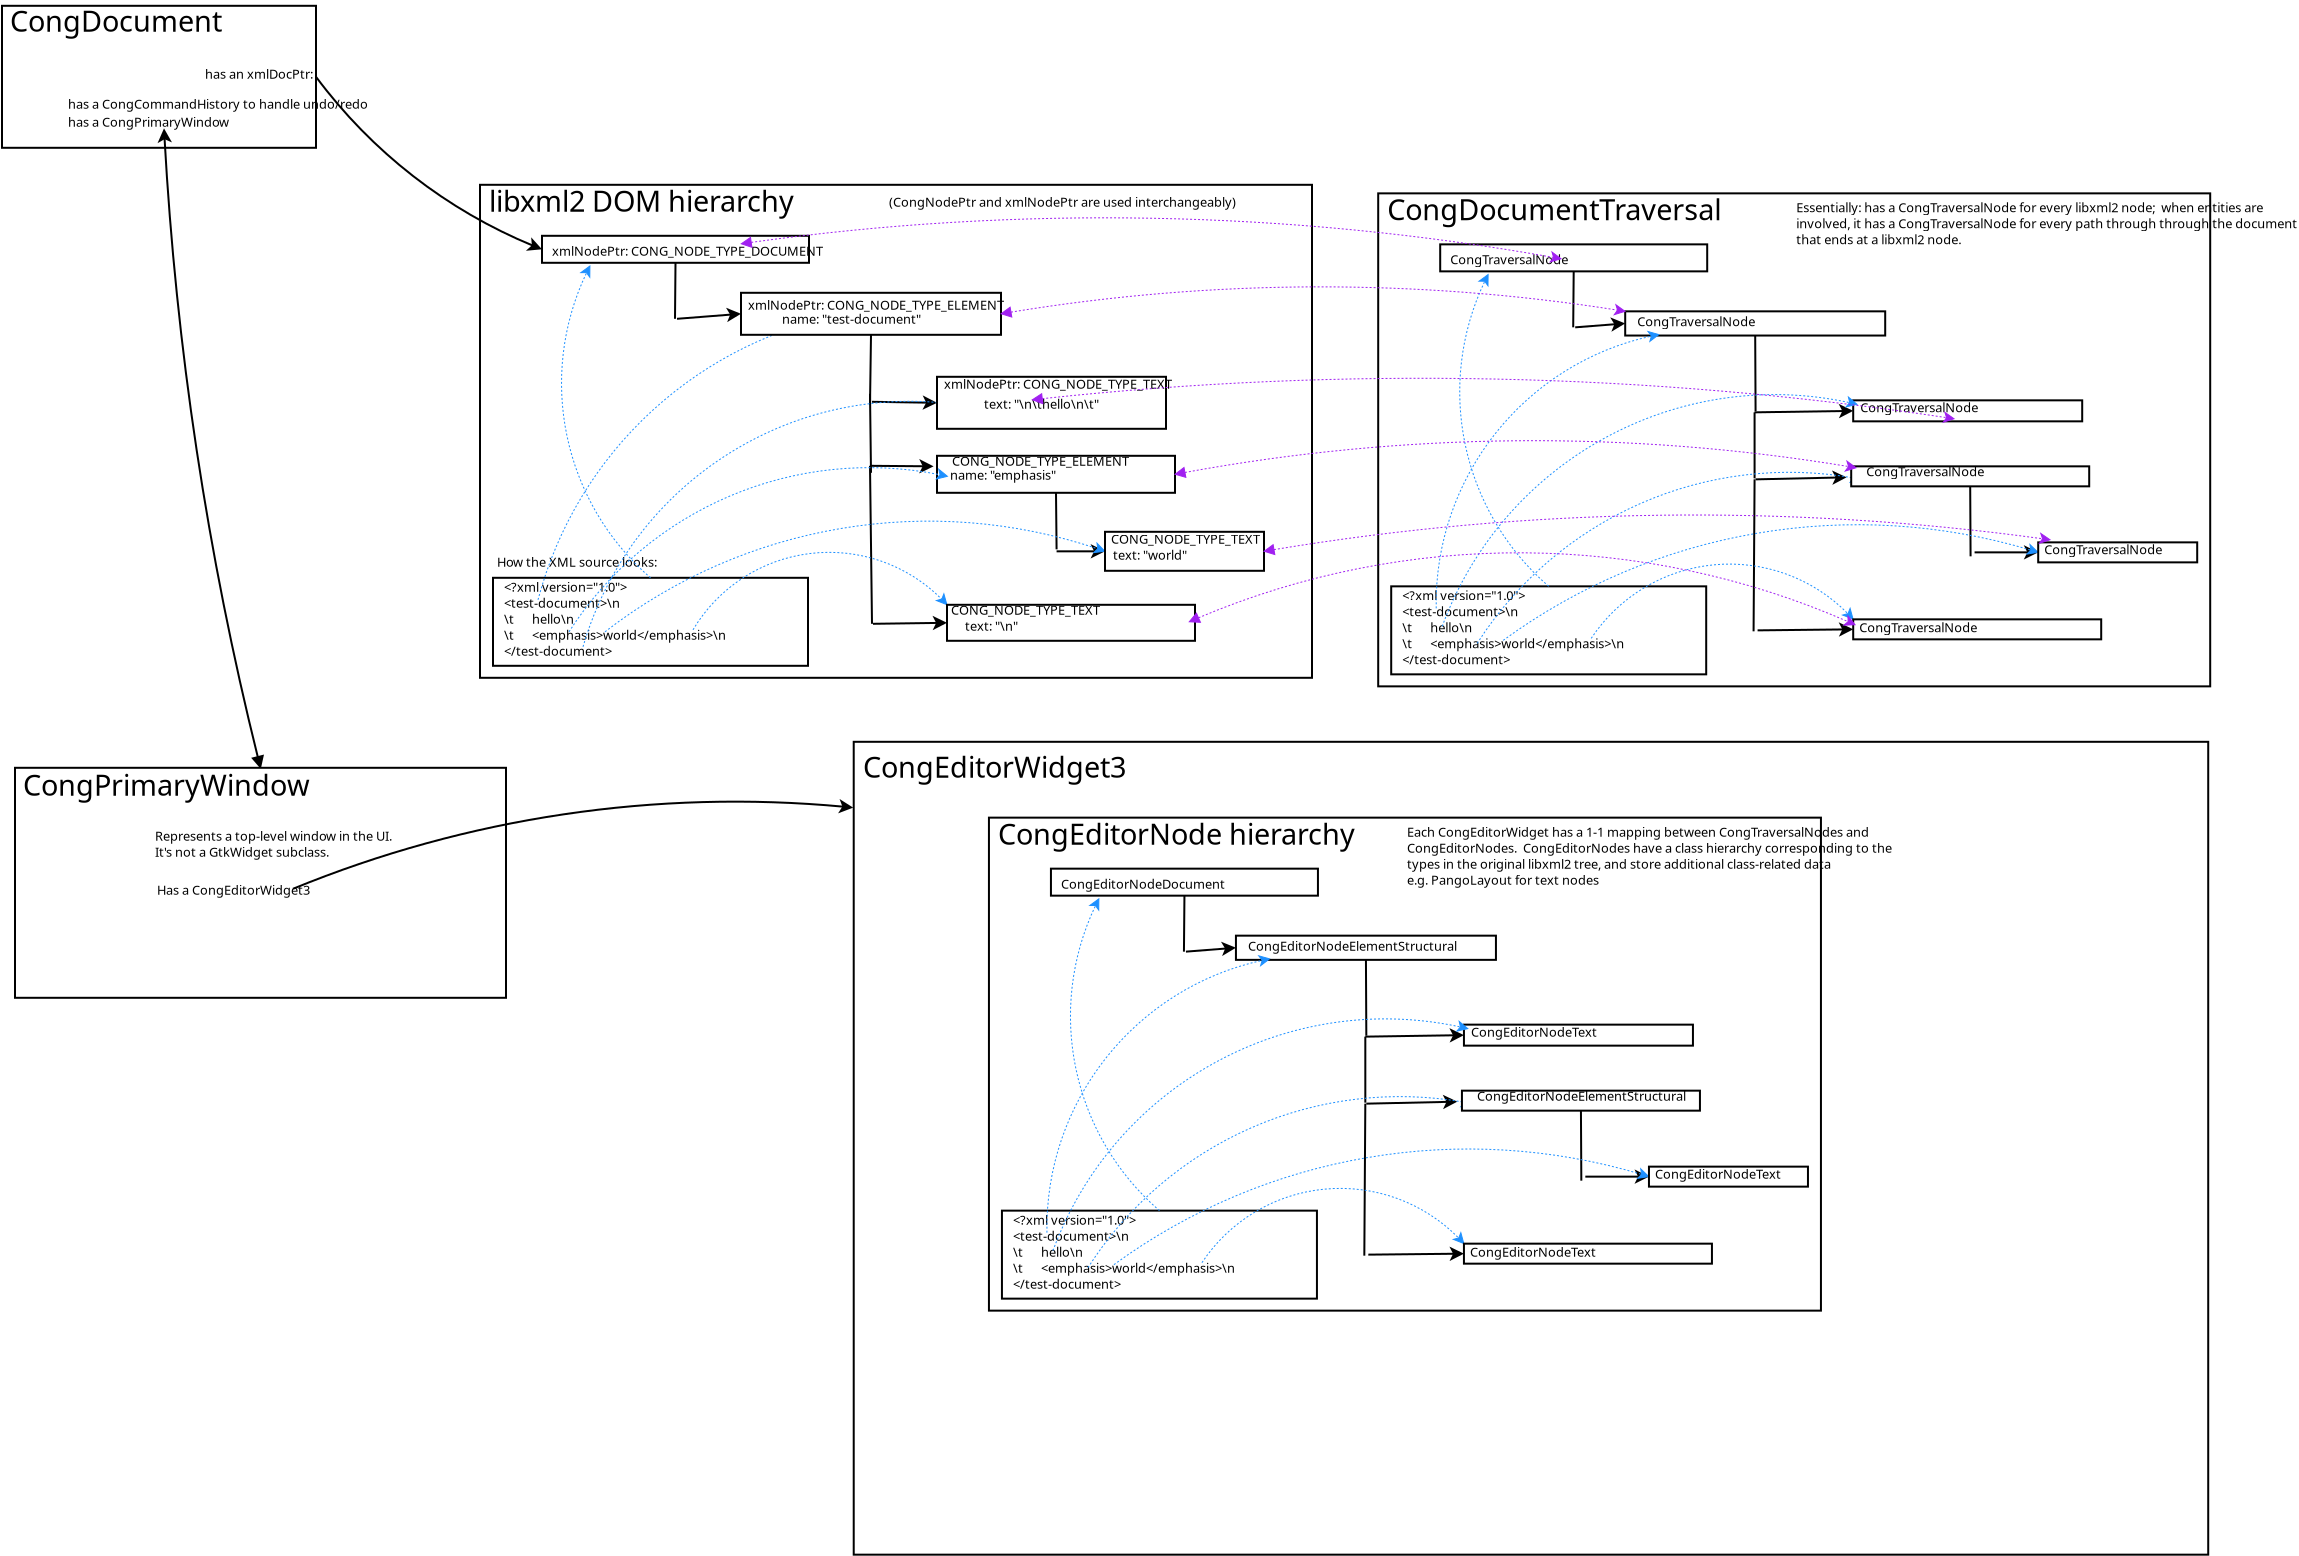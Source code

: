 <?xml version="1.0" encoding="UTF-8"?>
<dia:diagram xmlns:dia="http://www.lysator.liu.se/~alla/dia/">
  <dia:layer name="Background" visible="true">
    <dia:group>
      <dia:object type="Standard - Box" version="0" id="O0">
        <dia:attribute name="obj_pos">
          <dia:point val="-15.4,5.2"/>
        </dia:attribute>
        <dia:attribute name="obj_bb">
          <dia:rectangle val="-15.45,5.15;0.35,12.35"/>
        </dia:attribute>
        <dia:attribute name="elem_corner">
          <dia:point val="-15.4,5.2"/>
        </dia:attribute>
        <dia:attribute name="elem_width">
          <dia:real val="15.7"/>
        </dia:attribute>
        <dia:attribute name="elem_height">
          <dia:real val="7.1"/>
        </dia:attribute>
        <dia:attribute name="show_background">
          <dia:boolean val="true"/>
        </dia:attribute>
      </dia:object>
      <dia:object type="Standard - Text" version="0" id="O1">
        <dia:attribute name="obj_pos">
          <dia:point val="-15,6.5"/>
        </dia:attribute>
        <dia:attribute name="obj_bb">
          <dia:rectangle val="-15,5.15;-5.75,7.25"/>
        </dia:attribute>
        <dia:attribute name="text">
          <dia:composite type="text">
            <dia:attribute name="string">
              <dia:string>#CongDocument#</dia:string>
            </dia:attribute>
            <dia:attribute name="font">
              <dia:font family="sans" style="0" name="Helvetica"/>
            </dia:attribute>
            <dia:attribute name="height">
              <dia:real val="1.8"/>
            </dia:attribute>
            <dia:attribute name="pos">
              <dia:point val="-15,6.5"/>
            </dia:attribute>
            <dia:attribute name="color">
              <dia:color val="#000000"/>
            </dia:attribute>
            <dia:attribute name="alignment">
              <dia:enum val="0"/>
            </dia:attribute>
          </dia:composite>
        </dia:attribute>
      </dia:object>
      <dia:object type="Standard - Text" version="0" id="O2">
        <dia:attribute name="obj_pos">
          <dia:point val="-12.1,10.35"/>
        </dia:attribute>
        <dia:attribute name="obj_bb">
          <dia:rectangle val="-12.1,9.75;0.1,10.7"/>
        </dia:attribute>
        <dia:attribute name="text">
          <dia:composite type="text">
            <dia:attribute name="string">
              <dia:string>#has a CongCommandHistory to handle undo/redo#</dia:string>
            </dia:attribute>
            <dia:attribute name="font">
              <dia:font family="sans" style="0" name="Helvetica"/>
            </dia:attribute>
            <dia:attribute name="height">
              <dia:real val="0.8"/>
            </dia:attribute>
            <dia:attribute name="pos">
              <dia:point val="-12.1,10.35"/>
            </dia:attribute>
            <dia:attribute name="color">
              <dia:color val="#000000"/>
            </dia:attribute>
            <dia:attribute name="alignment">
              <dia:enum val="0"/>
            </dia:attribute>
          </dia:composite>
        </dia:attribute>
      </dia:object>
      <dia:object type="Standard - Text" version="0" id="O3">
        <dia:attribute name="obj_pos">
          <dia:point val="0.15,8.85"/>
        </dia:attribute>
        <dia:attribute name="obj_bb">
          <dia:rectangle val="-4.5,8.25;0.15,9.2"/>
        </dia:attribute>
        <dia:attribute name="text">
          <dia:composite type="text">
            <dia:attribute name="string">
              <dia:string>#has an xmlDocPtr:#</dia:string>
            </dia:attribute>
            <dia:attribute name="font">
              <dia:font family="sans" style="0" name="Helvetica"/>
            </dia:attribute>
            <dia:attribute name="height">
              <dia:real val="0.8"/>
            </dia:attribute>
            <dia:attribute name="pos">
              <dia:point val="0.15,8.85"/>
            </dia:attribute>
            <dia:attribute name="color">
              <dia:color val="#000000"/>
            </dia:attribute>
            <dia:attribute name="alignment">
              <dia:enum val="2"/>
            </dia:attribute>
          </dia:composite>
        </dia:attribute>
      </dia:object>
      <dia:object type="Standard - Text" version="0" id="O4">
        <dia:attribute name="obj_pos">
          <dia:point val="-12.1,11.25"/>
        </dia:attribute>
        <dia:attribute name="obj_bb">
          <dia:rectangle val="-12.1,10.65;-5.25,11.6"/>
        </dia:attribute>
        <dia:attribute name="text">
          <dia:composite type="text">
            <dia:attribute name="string">
              <dia:string>#has a CongPrimaryWindow#</dia:string>
            </dia:attribute>
            <dia:attribute name="font">
              <dia:font family="sans" style="0" name="Helvetica"/>
            </dia:attribute>
            <dia:attribute name="height">
              <dia:real val="0.8"/>
            </dia:attribute>
            <dia:attribute name="pos">
              <dia:point val="-12.1,11.25"/>
            </dia:attribute>
            <dia:attribute name="color">
              <dia:color val="#000000"/>
            </dia:attribute>
            <dia:attribute name="alignment">
              <dia:enum val="0"/>
            </dia:attribute>
          </dia:composite>
        </dia:attribute>
      </dia:object>
    </dia:group>
    <dia:object type="Standard - Arc" version="0" id="O5">
      <dia:attribute name="obj_pos">
        <dia:point val="-2.475,43.3"/>
      </dia:attribute>
      <dia:attribute name="obj_bb">
        <dia:rectangle val="-7.802,11.203;-1.973,43.424"/>
      </dia:attribute>
      <dia:attribute name="conn_endpoints">
        <dia:point val="-2.475,43.3"/>
        <dia:point val="-7.3,11.328"/>
      </dia:attribute>
      <dia:attribute name="curve_distance">
        <dia:real val="-0.786"/>
      </dia:attribute>
      <dia:attribute name="start_arrow">
        <dia:enum val="3"/>
      </dia:attribute>
      <dia:attribute name="start_arrow_length">
        <dia:real val="0.5"/>
      </dia:attribute>
      <dia:attribute name="start_arrow_width">
        <dia:real val="0.5"/>
      </dia:attribute>
      <dia:attribute name="end_arrow">
        <dia:enum val="22"/>
      </dia:attribute>
      <dia:attribute name="end_arrow_length">
        <dia:real val="0.5"/>
      </dia:attribute>
      <dia:attribute name="end_arrow_width">
        <dia:real val="0.5"/>
      </dia:attribute>
      <dia:connections>
        <dia:connection handle="0" to="O87" connection="1"/>
      </dia:connections>
    </dia:object>
    <dia:group>
      <dia:object type="Standard - Box" version="0" id="O6">
        <dia:attribute name="obj_pos">
          <dia:point val="53.41,14.578"/>
        </dia:attribute>
        <dia:attribute name="obj_bb">
          <dia:rectangle val="53.36,14.527;95.06,39.278"/>
        </dia:attribute>
        <dia:attribute name="elem_corner">
          <dia:point val="53.41,14.578"/>
        </dia:attribute>
        <dia:attribute name="elem_width">
          <dia:real val="41.6"/>
        </dia:attribute>
        <dia:attribute name="elem_height">
          <dia:real val="24.65"/>
        </dia:attribute>
        <dia:attribute name="show_background">
          <dia:boolean val="true"/>
        </dia:attribute>
      </dia:object>
      <dia:object type="Standard - Text" version="0" id="O7">
        <dia:attribute name="obj_pos">
          <dia:point val="53.86,15.928"/>
        </dia:attribute>
        <dia:attribute name="obj_bb">
          <dia:rectangle val="53.86,14.578;68.66,16.677"/>
        </dia:attribute>
        <dia:attribute name="text">
          <dia:composite type="text">
            <dia:attribute name="string">
              <dia:string>#CongDocumentTraversal#</dia:string>
            </dia:attribute>
            <dia:attribute name="font">
              <dia:font family="sans" style="0" name="Helvetica"/>
            </dia:attribute>
            <dia:attribute name="height">
              <dia:real val="1.8"/>
            </dia:attribute>
            <dia:attribute name="pos">
              <dia:point val="53.86,15.928"/>
            </dia:attribute>
            <dia:attribute name="color">
              <dia:color val="#000000"/>
            </dia:attribute>
            <dia:attribute name="alignment">
              <dia:enum val="0"/>
            </dia:attribute>
          </dia:composite>
        </dia:attribute>
      </dia:object>
      <dia:object type="Standard - Line" version="0" id="O8">
        <dia:attribute name="obj_pos">
          <dia:point val="63.185,18.477"/>
        </dia:attribute>
        <dia:attribute name="obj_bb">
          <dia:rectangle val="63.11,18.427;63.235,21.328"/>
        </dia:attribute>
        <dia:attribute name="conn_endpoints">
          <dia:point val="63.185,18.477"/>
          <dia:point val="63.16,21.277"/>
        </dia:attribute>
        <dia:attribute name="numcp">
          <dia:int val="1"/>
        </dia:attribute>
        <dia:connections>
          <dia:connection handle="0" to="O10" connection="6"/>
        </dia:connections>
      </dia:object>
      <dia:object type="Standard - Line" version="0" id="O9">
        <dia:attribute name="obj_pos">
          <dia:point val="63.26,21.277"/>
        </dia:attribute>
        <dia:attribute name="obj_bb">
          <dia:rectangle val="63.206,20.58;65.849,21.585"/>
        </dia:attribute>
        <dia:attribute name="conn_endpoints">
          <dia:point val="63.26,21.277"/>
          <dia:point val="65.76,21.082"/>
        </dia:attribute>
        <dia:attribute name="numcp">
          <dia:int val="1"/>
        </dia:attribute>
        <dia:attribute name="end_arrow">
          <dia:enum val="22"/>
        </dia:attribute>
        <dia:attribute name="end_arrow_length">
          <dia:real val="0.5"/>
        </dia:attribute>
        <dia:attribute name="end_arrow_width">
          <dia:real val="0.5"/>
        </dia:attribute>
      </dia:object>
      <dia:object type="Standard - Box" version="0" id="O10">
        <dia:attribute name="obj_pos">
          <dia:point val="56.51,17.128"/>
        </dia:attribute>
        <dia:attribute name="obj_bb">
          <dia:rectangle val="56.46,17.078;69.91,18.527"/>
        </dia:attribute>
        <dia:attribute name="elem_corner">
          <dia:point val="56.51,17.128"/>
        </dia:attribute>
        <dia:attribute name="elem_width">
          <dia:real val="13.35"/>
        </dia:attribute>
        <dia:attribute name="elem_height">
          <dia:real val="1.35"/>
        </dia:attribute>
        <dia:attribute name="show_background">
          <dia:boolean val="true"/>
        </dia:attribute>
      </dia:object>
      <dia:object type="Standard - Text" version="0" id="O11">
        <dia:attribute name="obj_pos">
          <dia:point val="57.01,18.128"/>
        </dia:attribute>
        <dia:attribute name="obj_bb">
          <dia:rectangle val="57.01,17.527;62.01,18.477"/>
        </dia:attribute>
        <dia:attribute name="text">
          <dia:composite type="text">
            <dia:attribute name="string">
              <dia:string>#CongTraversalNode#</dia:string>
            </dia:attribute>
            <dia:attribute name="font">
              <dia:font family="sans" style="0" name="Helvetica"/>
            </dia:attribute>
            <dia:attribute name="height">
              <dia:real val="0.8"/>
            </dia:attribute>
            <dia:attribute name="pos">
              <dia:point val="57.01,18.128"/>
            </dia:attribute>
            <dia:attribute name="color">
              <dia:color val="#000000"/>
            </dia:attribute>
            <dia:attribute name="alignment">
              <dia:enum val="0"/>
            </dia:attribute>
          </dia:composite>
        </dia:attribute>
      </dia:object>
      <dia:object type="Standard - Line" version="0" id="O12">
        <dia:attribute name="obj_pos">
          <dia:point val="72.26,21.688"/>
        </dia:attribute>
        <dia:attribute name="obj_bb">
          <dia:rectangle val="72.21,21.637;72.329,25.528"/>
        </dia:attribute>
        <dia:attribute name="conn_endpoints">
          <dia:point val="72.26,21.688"/>
          <dia:point val="72.279,25.477"/>
        </dia:attribute>
        <dia:attribute name="numcp">
          <dia:int val="1"/>
        </dia:attribute>
      </dia:object>
      <dia:object type="Standard - Line" version="0" id="O13">
        <dia:attribute name="obj_pos">
          <dia:point val="72.229,25.527"/>
        </dia:attribute>
        <dia:attribute name="obj_bb">
          <dia:rectangle val="72.178,24.952;77.218,25.953"/>
        </dia:attribute>
        <dia:attribute name="conn_endpoints">
          <dia:point val="72.229,25.527"/>
          <dia:point val="77.16,25.453"/>
        </dia:attribute>
        <dia:attribute name="numcp">
          <dia:int val="1"/>
        </dia:attribute>
        <dia:attribute name="end_arrow">
          <dia:enum val="22"/>
        </dia:attribute>
        <dia:attribute name="end_arrow_length">
          <dia:real val="0.5"/>
        </dia:attribute>
        <dia:attribute name="end_arrow_width">
          <dia:real val="0.5"/>
        </dia:attribute>
      </dia:object>
      <dia:object type="Standard - Line" version="0" id="O14">
        <dia:attribute name="obj_pos">
          <dia:point val="72.229,25.527"/>
        </dia:attribute>
        <dia:attribute name="obj_bb">
          <dia:rectangle val="72.179,25.477;72.279,28.878"/>
        </dia:attribute>
        <dia:attribute name="conn_endpoints">
          <dia:point val="72.229,25.527"/>
          <dia:point val="72.229,28.828"/>
        </dia:attribute>
        <dia:attribute name="numcp">
          <dia:int val="1"/>
        </dia:attribute>
      </dia:object>
      <dia:object type="Standard - Line" version="0" id="O15">
        <dia:attribute name="obj_pos">
          <dia:point val="72.279,28.878"/>
        </dia:attribute>
        <dia:attribute name="obj_bb">
          <dia:rectangle val="72.228,28.276;76.89,29.279"/>
        </dia:attribute>
        <dia:attribute name="conn_endpoints">
          <dia:point val="72.279,28.878"/>
          <dia:point val="76.829,28.777"/>
        </dia:attribute>
        <dia:attribute name="numcp">
          <dia:int val="1"/>
        </dia:attribute>
        <dia:attribute name="end_arrow">
          <dia:enum val="22"/>
        </dia:attribute>
        <dia:attribute name="end_arrow_length">
          <dia:real val="0.5"/>
        </dia:attribute>
        <dia:attribute name="end_arrow_width">
          <dia:real val="0.5"/>
        </dia:attribute>
      </dia:object>
      <dia:object type="Standard - Text" version="0" id="O16">
        <dia:attribute name="obj_pos">
          <dia:point val="77.81,28.878"/>
        </dia:attribute>
        <dia:attribute name="obj_bb">
          <dia:rectangle val="77.81,28.277;77.81,29.227"/>
        </dia:attribute>
        <dia:attribute name="text">
          <dia:composite type="text">
            <dia:attribute name="string">
              <dia:string>##</dia:string>
            </dia:attribute>
            <dia:attribute name="font">
              <dia:font family="sans" style="0" name="Helvetica"/>
            </dia:attribute>
            <dia:attribute name="height">
              <dia:real val="0.8"/>
            </dia:attribute>
            <dia:attribute name="pos">
              <dia:point val="77.81,28.878"/>
            </dia:attribute>
            <dia:attribute name="color">
              <dia:color val="#000000"/>
            </dia:attribute>
            <dia:attribute name="alignment">
              <dia:enum val="0"/>
            </dia:attribute>
          </dia:composite>
        </dia:attribute>
      </dia:object>
      <dia:object type="Standard - Text" version="0" id="O17">
        <dia:attribute name="obj_pos">
          <dia:point val="74.31,15.527"/>
        </dia:attribute>
        <dia:attribute name="obj_bb">
          <dia:rectangle val="74.31,14.928;94.71,17.477"/>
        </dia:attribute>
        <dia:attribute name="text">
          <dia:composite type="text">
            <dia:attribute name="string">
              <dia:string>#Essentially: has a CongTraversalNode for every libxml2 node;  when entities are
involved, it has a CongTraversalNode for every path through through the document
that ends at a libxml2 node.#</dia:string>
            </dia:attribute>
            <dia:attribute name="font">
              <dia:font family="sans" style="0" name="Helvetica"/>
            </dia:attribute>
            <dia:attribute name="height">
              <dia:real val="0.8"/>
            </dia:attribute>
            <dia:attribute name="pos">
              <dia:point val="74.31,15.527"/>
            </dia:attribute>
            <dia:attribute name="color">
              <dia:color val="#000000"/>
            </dia:attribute>
            <dia:attribute name="alignment">
              <dia:enum val="0"/>
            </dia:attribute>
          </dia:composite>
        </dia:attribute>
      </dia:object>
      <dia:object type="Standard - Line" version="0" id="O18">
        <dia:attribute name="obj_pos">
          <dia:point val="83.01,29.227"/>
        </dia:attribute>
        <dia:attribute name="obj_bb">
          <dia:rectangle val="82.96,29.177;83.079,32.778"/>
        </dia:attribute>
        <dia:attribute name="conn_endpoints">
          <dia:point val="83.01,29.227"/>
          <dia:point val="83.029,32.727"/>
        </dia:attribute>
        <dia:attribute name="numcp">
          <dia:int val="1"/>
        </dia:attribute>
      </dia:object>
      <dia:object type="Standard - Line" version="0" id="O19">
        <dia:attribute name="obj_pos">
          <dia:point val="83.229,32.528"/>
        </dia:attribute>
        <dia:attribute name="obj_bb">
          <dia:rectangle val="83.179,32.028;86.46,33.028"/>
        </dia:attribute>
        <dia:attribute name="conn_endpoints">
          <dia:point val="83.229,32.528"/>
          <dia:point val="86.41,32.528"/>
        </dia:attribute>
        <dia:attribute name="numcp">
          <dia:int val="1"/>
        </dia:attribute>
        <dia:attribute name="end_arrow">
          <dia:enum val="22"/>
        </dia:attribute>
        <dia:attribute name="end_arrow_length">
          <dia:real val="0.5"/>
        </dia:attribute>
        <dia:attribute name="end_arrow_width">
          <dia:real val="0.5"/>
        </dia:attribute>
      </dia:object>
      <dia:object type="Standard - Line" version="0" id="O20">
        <dia:attribute name="obj_pos">
          <dia:point val="72.229,28.878"/>
        </dia:attribute>
        <dia:attribute name="obj_bb">
          <dia:rectangle val="72.129,28.827;72.279,36.528"/>
        </dia:attribute>
        <dia:attribute name="conn_endpoints">
          <dia:point val="72.229,28.878"/>
          <dia:point val="72.179,36.477"/>
        </dia:attribute>
        <dia:attribute name="numcp">
          <dia:int val="1"/>
        </dia:attribute>
      </dia:object>
      <dia:object type="Standard - Line" version="0" id="O21">
        <dia:attribute name="obj_pos">
          <dia:point val="72.379,36.428"/>
        </dia:attribute>
        <dia:attribute name="obj_bb">
          <dia:rectangle val="72.328,35.877;77.215,36.878"/>
        </dia:attribute>
        <dia:attribute name="conn_endpoints">
          <dia:point val="72.379,36.428"/>
          <dia:point val="77.16,36.377"/>
        </dia:attribute>
        <dia:attribute name="numcp">
          <dia:int val="1"/>
        </dia:attribute>
        <dia:attribute name="end_arrow">
          <dia:enum val="22"/>
        </dia:attribute>
        <dia:attribute name="end_arrow_length">
          <dia:real val="0.5"/>
        </dia:attribute>
        <dia:attribute name="end_arrow_width">
          <dia:real val="0.5"/>
        </dia:attribute>
      </dia:object>
      <dia:group>
        <dia:object type="Standard - Box" version="0" id="O22">
          <dia:attribute name="obj_pos">
            <dia:point val="54.06,34.227"/>
          </dia:attribute>
          <dia:attribute name="obj_bb">
            <dia:rectangle val="54.01,34.178;69.86,38.678"/>
          </dia:attribute>
          <dia:attribute name="elem_corner">
            <dia:point val="54.06,34.227"/>
          </dia:attribute>
          <dia:attribute name="elem_width">
            <dia:real val="15.75"/>
          </dia:attribute>
          <dia:attribute name="elem_height">
            <dia:real val="4.4"/>
          </dia:attribute>
          <dia:attribute name="show_background">
            <dia:boolean val="true"/>
          </dia:attribute>
        </dia:object>
        <dia:object type="Standard - Text" version="0" id="O23">
          <dia:attribute name="obj_pos">
            <dia:point val="54.61,34.928"/>
          </dia:attribute>
          <dia:attribute name="obj_bb">
            <dia:rectangle val="54.61,34.328;64.06,38.477"/>
          </dia:attribute>
          <dia:attribute name="text">
            <dia:composite type="text">
              <dia:attribute name="string">
                <dia:string>#&lt;?xml version="1.0"&gt;
&lt;test-document&gt;\n
\t      hello\n
\t      &lt;emphasis&gt;world&lt;/emphasis&gt;\n
&lt;/test-document&gt;#</dia:string>
              </dia:attribute>
              <dia:attribute name="font">
                <dia:font family="sans" style="0" name="Helvetica"/>
              </dia:attribute>
              <dia:attribute name="height">
                <dia:real val="0.8"/>
              </dia:attribute>
              <dia:attribute name="pos">
                <dia:point val="54.61,34.928"/>
              </dia:attribute>
              <dia:attribute name="color">
                <dia:color val="#000000"/>
              </dia:attribute>
              <dia:attribute name="alignment">
                <dia:enum val="0"/>
              </dia:attribute>
            </dia:composite>
          </dia:attribute>
        </dia:object>
      </dia:group>
      <dia:object type="Standard - Arc" version="0" id="O24">
        <dia:attribute name="obj_pos">
          <dia:point val="59.66,36.928"/>
        </dia:attribute>
        <dia:attribute name="obj_bb">
          <dia:rectangle val="59.654,31.141;86.496,36.933"/>
        </dia:attribute>
        <dia:attribute name="conn_endpoints">
          <dia:point val="59.66,36.928"/>
          <dia:point val="86.41,32.528"/>
        </dia:attribute>
        <dia:attribute name="arc_color">
          <dia:color val="#1e90ff"/>
        </dia:attribute>
        <dia:attribute name="curve_distance">
          <dia:real val="-3.225"/>
        </dia:attribute>
        <dia:attribute name="line_width">
          <dia:real val="0.01"/>
        </dia:attribute>
        <dia:attribute name="line_style">
          <dia:enum val="4"/>
        </dia:attribute>
        <dia:attribute name="end_arrow">
          <dia:enum val="22"/>
        </dia:attribute>
        <dia:attribute name="end_arrow_length">
          <dia:real val="0.5"/>
        </dia:attribute>
        <dia:attribute name="end_arrow_width">
          <dia:real val="0.5"/>
        </dia:attribute>
      </dia:object>
      <dia:object type="Standard - Arc" version="0" id="O25">
        <dia:attribute name="obj_pos">
          <dia:point val="64.06,36.828"/>
        </dia:attribute>
        <dia:attribute name="obj_bb">
          <dia:rectangle val="64.055,33.109;77.201,36.833"/>
        </dia:attribute>
        <dia:attribute name="conn_endpoints">
          <dia:point val="64.06,36.828"/>
          <dia:point val="77.16,35.877"/>
        </dia:attribute>
        <dia:attribute name="arc_color">
          <dia:color val="#1e90ff"/>
        </dia:attribute>
        <dia:attribute name="curve_distance">
          <dia:real val="-3.225"/>
        </dia:attribute>
        <dia:attribute name="line_width">
          <dia:real val="0.01"/>
        </dia:attribute>
        <dia:attribute name="line_style">
          <dia:enum val="4"/>
        </dia:attribute>
        <dia:attribute name="end_arrow">
          <dia:enum val="22"/>
        </dia:attribute>
        <dia:attribute name="end_arrow_length">
          <dia:real val="0.5"/>
        </dia:attribute>
        <dia:attribute name="end_arrow_width">
          <dia:real val="0.5"/>
        </dia:attribute>
      </dia:object>
      <dia:object type="Standard - Arc" version="0" id="O26">
        <dia:attribute name="obj_pos">
          <dia:point val="58.36,37.078"/>
        </dia:attribute>
        <dia:attribute name="obj_bb">
          <dia:rectangle val="58.353,28.519;77.761,37.084"/>
        </dia:attribute>
        <dia:attribute name="conn_endpoints">
          <dia:point val="58.36,37.078"/>
          <dia:point val="77.56,28.878"/>
        </dia:attribute>
        <dia:attribute name="arc_color">
          <dia:color val="#1e90ff"/>
        </dia:attribute>
        <dia:attribute name="curve_distance">
          <dia:real val="-3.225"/>
        </dia:attribute>
        <dia:attribute name="line_width">
          <dia:real val="0.01"/>
        </dia:attribute>
        <dia:attribute name="line_style">
          <dia:enum val="4"/>
        </dia:attribute>
        <dia:attribute name="end_arrow">
          <dia:enum val="22"/>
        </dia:attribute>
        <dia:attribute name="end_arrow_length">
          <dia:real val="0.5"/>
        </dia:attribute>
        <dia:attribute name="end_arrow_width">
          <dia:real val="0.5"/>
        </dia:attribute>
      </dia:object>
      <dia:object type="Standard - Arc" version="0" id="O27">
        <dia:attribute name="obj_pos">
          <dia:point val="61.935,34.227"/>
        </dia:attribute>
        <dia:attribute name="obj_bb">
          <dia:rectangle val="57.482,18.527;61.941,34.233"/>
        </dia:attribute>
        <dia:attribute name="conn_endpoints">
          <dia:point val="61.935,34.227"/>
          <dia:point val="58.91,18.628"/>
        </dia:attribute>
        <dia:attribute name="arc_color">
          <dia:color val="#1e90ff"/>
        </dia:attribute>
        <dia:attribute name="curve_distance">
          <dia:real val="-2.751"/>
        </dia:attribute>
        <dia:attribute name="line_width">
          <dia:real val="0.01"/>
        </dia:attribute>
        <dia:attribute name="line_style">
          <dia:enum val="4"/>
        </dia:attribute>
        <dia:attribute name="end_arrow">
          <dia:enum val="22"/>
        </dia:attribute>
        <dia:attribute name="end_arrow_length">
          <dia:real val="0.5"/>
        </dia:attribute>
        <dia:attribute name="end_arrow_width">
          <dia:real val="0.5"/>
        </dia:attribute>
      </dia:object>
      <dia:group>
        <dia:object type="Standard - Box" version="0" id="O28">
          <dia:attribute name="obj_pos">
            <dia:point val="65.76,20.477"/>
          </dia:attribute>
          <dia:attribute name="obj_bb">
            <dia:rectangle val="65.71,20.427;78.81,21.738"/>
          </dia:attribute>
          <dia:attribute name="elem_corner">
            <dia:point val="65.76,20.477"/>
          </dia:attribute>
          <dia:attribute name="elem_width">
            <dia:real val="13"/>
          </dia:attribute>
          <dia:attribute name="elem_height">
            <dia:real val="1.21"/>
          </dia:attribute>
          <dia:attribute name="show_background">
            <dia:boolean val="true"/>
          </dia:attribute>
        </dia:object>
        <dia:object type="Standard - Text" version="0" id="O29">
          <dia:attribute name="obj_pos">
            <dia:point val="66.36,21.227"/>
          </dia:attribute>
          <dia:attribute name="obj_bb">
            <dia:rectangle val="66.36,20.628;71.36,21.578"/>
          </dia:attribute>
          <dia:attribute name="text">
            <dia:composite type="text">
              <dia:attribute name="string">
                <dia:string>#CongTraversalNode#</dia:string>
              </dia:attribute>
              <dia:attribute name="font">
                <dia:font family="sans" style="0" name="Helvetica"/>
              </dia:attribute>
              <dia:attribute name="height">
                <dia:real val="0.8"/>
              </dia:attribute>
              <dia:attribute name="pos">
                <dia:point val="66.36,21.227"/>
              </dia:attribute>
              <dia:attribute name="color">
                <dia:color val="#000000"/>
              </dia:attribute>
              <dia:attribute name="alignment">
                <dia:enum val="0"/>
              </dia:attribute>
            </dia:composite>
          </dia:attribute>
        </dia:object>
      </dia:group>
      <dia:object type="Standard - Arc" version="0" id="O30">
        <dia:attribute name="obj_pos">
          <dia:point val="56.31,35.328"/>
        </dia:attribute>
        <dia:attribute name="obj_bb">
          <dia:rectangle val="56.303,21.318;67.841,35.334"/>
        </dia:attribute>
        <dia:attribute name="conn_endpoints">
          <dia:point val="56.31,35.328"/>
          <dia:point val="67.45,21.637"/>
        </dia:attribute>
        <dia:attribute name="arc_color">
          <dia:color val="#1e90ff"/>
        </dia:attribute>
        <dia:attribute name="curve_distance">
          <dia:real val="-3.225"/>
        </dia:attribute>
        <dia:attribute name="line_width">
          <dia:real val="0.01"/>
        </dia:attribute>
        <dia:attribute name="line_style">
          <dia:enum val="4"/>
        </dia:attribute>
        <dia:attribute name="end_arrow">
          <dia:enum val="22"/>
        </dia:attribute>
        <dia:attribute name="end_arrow_length">
          <dia:real val="0.5"/>
        </dia:attribute>
        <dia:attribute name="end_arrow_width">
          <dia:real val="0.5"/>
        </dia:attribute>
      </dia:object>
      <dia:group>
        <dia:object type="Standard - Box" version="0" id="O31">
          <dia:attribute name="obj_pos">
            <dia:point val="86.41,32.028"/>
          </dia:attribute>
          <dia:attribute name="obj_bb">
            <dia:rectangle val="86.36,31.977;94.41,33.078"/>
          </dia:attribute>
          <dia:attribute name="elem_corner">
            <dia:point val="86.41,32.028"/>
          </dia:attribute>
          <dia:attribute name="elem_width">
            <dia:real val="7.95"/>
          </dia:attribute>
          <dia:attribute name="elem_height">
            <dia:real val="1.0"/>
          </dia:attribute>
          <dia:attribute name="show_background">
            <dia:boolean val="true"/>
          </dia:attribute>
        </dia:object>
        <dia:object type="Standard - Text" version="0" id="O32">
          <dia:attribute name="obj_pos">
            <dia:point val="86.71,32.627"/>
          </dia:attribute>
          <dia:attribute name="obj_bb">
            <dia:rectangle val="86.71,32.028;91.71,32.977"/>
          </dia:attribute>
          <dia:attribute name="text">
            <dia:composite type="text">
              <dia:attribute name="string">
                <dia:string>#CongTraversalNode#</dia:string>
              </dia:attribute>
              <dia:attribute name="font">
                <dia:font family="sans" style="0" name="Helvetica"/>
              </dia:attribute>
              <dia:attribute name="height">
                <dia:real val="0.8"/>
              </dia:attribute>
              <dia:attribute name="pos">
                <dia:point val="86.71,32.627"/>
              </dia:attribute>
              <dia:attribute name="color">
                <dia:color val="#000000"/>
              </dia:attribute>
              <dia:attribute name="alignment">
                <dia:enum val="0"/>
              </dia:attribute>
            </dia:composite>
          </dia:attribute>
        </dia:object>
      </dia:group>
      <dia:group>
        <dia:object type="Standard - Box" version="0" id="O33">
          <dia:attribute name="obj_pos">
            <dia:point val="77.06,28.227"/>
          </dia:attribute>
          <dia:attribute name="obj_bb">
            <dia:rectangle val="77.01,28.177;89.01,29.277"/>
          </dia:attribute>
          <dia:attribute name="elem_corner">
            <dia:point val="77.06,28.227"/>
          </dia:attribute>
          <dia:attribute name="elem_width">
            <dia:real val="11.9"/>
          </dia:attribute>
          <dia:attribute name="elem_height">
            <dia:real val="1.0"/>
          </dia:attribute>
          <dia:attribute name="show_background">
            <dia:boolean val="true"/>
          </dia:attribute>
        </dia:object>
        <dia:object type="Standard - Text" version="0" id="O34">
          <dia:attribute name="obj_pos">
            <dia:point val="77.81,28.727"/>
          </dia:attribute>
          <dia:attribute name="obj_bb">
            <dia:rectangle val="77.81,28.128;82.81,29.078"/>
          </dia:attribute>
          <dia:attribute name="text">
            <dia:composite type="text">
              <dia:attribute name="string">
                <dia:string>#CongTraversalNode#</dia:string>
              </dia:attribute>
              <dia:attribute name="font">
                <dia:font family="sans" style="0" name="Helvetica"/>
              </dia:attribute>
              <dia:attribute name="height">
                <dia:real val="0.8"/>
              </dia:attribute>
              <dia:attribute name="pos">
                <dia:point val="77.81,28.727"/>
              </dia:attribute>
              <dia:attribute name="color">
                <dia:color val="#000000"/>
              </dia:attribute>
              <dia:attribute name="alignment">
                <dia:enum val="0"/>
              </dia:attribute>
            </dia:composite>
          </dia:attribute>
        </dia:object>
      </dia:group>
      <dia:group>
        <dia:object type="Standard - Box" version="0" id="O35">
          <dia:attribute name="obj_pos">
            <dia:point val="77.16,24.927"/>
          </dia:attribute>
          <dia:attribute name="obj_bb">
            <dia:rectangle val="77.11,24.878;88.66,26.027"/>
          </dia:attribute>
          <dia:attribute name="elem_corner">
            <dia:point val="77.16,24.927"/>
          </dia:attribute>
          <dia:attribute name="elem_width">
            <dia:real val="11.45"/>
          </dia:attribute>
          <dia:attribute name="elem_height">
            <dia:real val="1.05"/>
          </dia:attribute>
          <dia:attribute name="show_background">
            <dia:boolean val="true"/>
          </dia:attribute>
        </dia:object>
        <dia:object type="Standard - Text" version="0" id="O36">
          <dia:attribute name="obj_pos">
            <dia:point val="77.51,25.527"/>
          </dia:attribute>
          <dia:attribute name="obj_bb">
            <dia:rectangle val="77.51,24.927;82.51,25.878"/>
          </dia:attribute>
          <dia:attribute name="text">
            <dia:composite type="text">
              <dia:attribute name="string">
                <dia:string>#CongTraversalNode#</dia:string>
              </dia:attribute>
              <dia:attribute name="font">
                <dia:font family="sans" style="0" name="Helvetica"/>
              </dia:attribute>
              <dia:attribute name="height">
                <dia:real val="0.8"/>
              </dia:attribute>
              <dia:attribute name="pos">
                <dia:point val="77.51,25.527"/>
              </dia:attribute>
              <dia:attribute name="color">
                <dia:color val="#000000"/>
              </dia:attribute>
              <dia:attribute name="alignment">
                <dia:enum val="0"/>
              </dia:attribute>
            </dia:composite>
          </dia:attribute>
        </dia:object>
      </dia:group>
      <dia:object type="Standard - Arc" version="0" id="O37">
        <dia:attribute name="obj_pos">
          <dia:point val="56.61,36.227"/>
        </dia:attribute>
        <dia:attribute name="obj_bb">
          <dia:rectangle val="56.603,24.637;77.6,36.234"/>
        </dia:attribute>
        <dia:attribute name="conn_endpoints">
          <dia:point val="56.61,36.227"/>
          <dia:point val="77.36,25.128"/>
        </dia:attribute>
        <dia:attribute name="arc_color">
          <dia:color val="#1e90ff"/>
        </dia:attribute>
        <dia:attribute name="curve_distance">
          <dia:real val="-4.469"/>
        </dia:attribute>
        <dia:attribute name="line_width">
          <dia:real val="0.01"/>
        </dia:attribute>
        <dia:attribute name="line_style">
          <dia:enum val="4"/>
        </dia:attribute>
        <dia:attribute name="end_arrow">
          <dia:enum val="22"/>
        </dia:attribute>
        <dia:attribute name="end_arrow_length">
          <dia:real val="0.5"/>
        </dia:attribute>
        <dia:attribute name="end_arrow_width">
          <dia:real val="0.5"/>
        </dia:attribute>
      </dia:object>
      <dia:group>
        <dia:object type="Standard - Box" version="0" id="O38">
          <dia:attribute name="obj_pos">
            <dia:point val="77.16,35.877"/>
          </dia:attribute>
          <dia:attribute name="obj_bb">
            <dia:rectangle val="77.11,35.828;89.61,36.928"/>
          </dia:attribute>
          <dia:attribute name="elem_corner">
            <dia:point val="77.16,35.877"/>
          </dia:attribute>
          <dia:attribute name="elem_width">
            <dia:real val="12.4"/>
          </dia:attribute>
          <dia:attribute name="elem_height">
            <dia:real val="1"/>
          </dia:attribute>
          <dia:attribute name="show_background">
            <dia:boolean val="true"/>
          </dia:attribute>
        </dia:object>
        <dia:object type="Standard - Text" version="0" id="O39">
          <dia:attribute name="obj_pos">
            <dia:point val="77.46,36.528"/>
          </dia:attribute>
          <dia:attribute name="obj_bb">
            <dia:rectangle val="77.46,35.928;82.46,36.877"/>
          </dia:attribute>
          <dia:attribute name="text">
            <dia:composite type="text">
              <dia:attribute name="string">
                <dia:string>#CongTraversalNode#</dia:string>
              </dia:attribute>
              <dia:attribute name="font">
                <dia:font family="sans" style="0" name="Helvetica"/>
              </dia:attribute>
              <dia:attribute name="height">
                <dia:real val="0.8"/>
              </dia:attribute>
              <dia:attribute name="pos">
                <dia:point val="77.46,36.528"/>
              </dia:attribute>
              <dia:attribute name="color">
                <dia:color val="#000000"/>
              </dia:attribute>
              <dia:attribute name="alignment">
                <dia:enum val="0"/>
              </dia:attribute>
            </dia:composite>
          </dia:attribute>
        </dia:object>
      </dia:group>
    </dia:group>
    <dia:object type="Standard - Box" version="0" id="O40">
      <dia:attribute name="obj_pos">
        <dia:point val="8.5,14.15"/>
      </dia:attribute>
      <dia:attribute name="obj_bb">
        <dia:rectangle val="8.45,14.1;50.15,38.85"/>
      </dia:attribute>
      <dia:attribute name="elem_corner">
        <dia:point val="8.5,14.15"/>
      </dia:attribute>
      <dia:attribute name="elem_width">
        <dia:real val="41.6"/>
      </dia:attribute>
      <dia:attribute name="elem_height">
        <dia:real val="24.65"/>
      </dia:attribute>
      <dia:attribute name="show_background">
        <dia:boolean val="true"/>
      </dia:attribute>
    </dia:object>
    <dia:object type="Standard - Text" version="0" id="O41">
      <dia:attribute name="obj_pos">
        <dia:point val="8.95,15.5"/>
      </dia:attribute>
      <dia:attribute name="obj_bb">
        <dia:rectangle val="8.95,14.15;22.35,16.25"/>
      </dia:attribute>
      <dia:attribute name="text">
        <dia:composite type="text">
          <dia:attribute name="string">
            <dia:string>#libxml2 DOM hierarchy#</dia:string>
          </dia:attribute>
          <dia:attribute name="font">
            <dia:font family="sans" style="0" name="Helvetica"/>
          </dia:attribute>
          <dia:attribute name="height">
            <dia:real val="1.8"/>
          </dia:attribute>
          <dia:attribute name="pos">
            <dia:point val="8.95,15.5"/>
          </dia:attribute>
          <dia:attribute name="color">
            <dia:color val="#000000"/>
          </dia:attribute>
          <dia:attribute name="alignment">
            <dia:enum val="0"/>
          </dia:attribute>
        </dia:composite>
      </dia:attribute>
    </dia:object>
    <dia:object type="Standard - Line" version="0" id="O42">
      <dia:attribute name="obj_pos">
        <dia:point val="18.275,18.05"/>
      </dia:attribute>
      <dia:attribute name="obj_bb">
        <dia:rectangle val="18.2,18.0;18.325,20.9"/>
      </dia:attribute>
      <dia:attribute name="conn_endpoints">
        <dia:point val="18.275,18.05"/>
        <dia:point val="18.25,20.85"/>
      </dia:attribute>
      <dia:attribute name="numcp">
        <dia:int val="1"/>
      </dia:attribute>
    </dia:object>
    <dia:object type="Standard - Line" version="0" id="O43">
      <dia:attribute name="obj_pos">
        <dia:point val="18.35,20.85"/>
      </dia:attribute>
      <dia:attribute name="obj_bb">
        <dia:rectangle val="18.296,20.098;21.639,21.102"/>
      </dia:attribute>
      <dia:attribute name="conn_endpoints">
        <dia:point val="18.35,20.85"/>
        <dia:point val="21.55,20.6"/>
      </dia:attribute>
      <dia:attribute name="numcp">
        <dia:int val="1"/>
      </dia:attribute>
      <dia:attribute name="end_arrow">
        <dia:enum val="22"/>
      </dia:attribute>
      <dia:attribute name="end_arrow_length">
        <dia:real val="0.5"/>
      </dia:attribute>
      <dia:attribute name="end_arrow_width">
        <dia:real val="0.5"/>
      </dia:attribute>
    </dia:object>
    <dia:group>
      <dia:object type="Standard - Box" version="0" id="O44">
        <dia:attribute name="obj_pos">
          <dia:point val="11.6,16.7"/>
        </dia:attribute>
        <dia:attribute name="obj_bb">
          <dia:rectangle val="11.55,16.65;25,18.1"/>
        </dia:attribute>
        <dia:attribute name="elem_corner">
          <dia:point val="11.6,16.7"/>
        </dia:attribute>
        <dia:attribute name="elem_width">
          <dia:real val="13.35"/>
        </dia:attribute>
        <dia:attribute name="elem_height">
          <dia:real val="1.35"/>
        </dia:attribute>
        <dia:attribute name="show_background">
          <dia:boolean val="true"/>
        </dia:attribute>
      </dia:object>
      <dia:object type="Standard - Text" version="0" id="O45">
        <dia:attribute name="obj_pos">
          <dia:point val="12.1,17.7"/>
        </dia:attribute>
        <dia:attribute name="obj_bb">
          <dia:rectangle val="12.1,17.1;24.5,18.05"/>
        </dia:attribute>
        <dia:attribute name="text">
          <dia:composite type="text">
            <dia:attribute name="string">
              <dia:string>#xmlNodePtr: CONG_NODE_TYPE_DOCUMENT#</dia:string>
            </dia:attribute>
            <dia:attribute name="font">
              <dia:font family="sans" style="0" name="Helvetica"/>
            </dia:attribute>
            <dia:attribute name="height">
              <dia:real val="0.8"/>
            </dia:attribute>
            <dia:attribute name="pos">
              <dia:point val="12.1,17.7"/>
            </dia:attribute>
            <dia:attribute name="color">
              <dia:color val="#000000"/>
            </dia:attribute>
            <dia:attribute name="alignment">
              <dia:enum val="0"/>
            </dia:attribute>
          </dia:composite>
        </dia:attribute>
      </dia:object>
    </dia:group>
    <dia:object type="Standard - Line" version="0" id="O46">
      <dia:attribute name="obj_pos">
        <dia:point val="28.05,21.65"/>
      </dia:attribute>
      <dia:attribute name="obj_bb">
        <dia:rectangle val="27.949,21.599;28.101,25.201"/>
      </dia:attribute>
      <dia:attribute name="conn_endpoints">
        <dia:point val="28.05,21.65"/>
        <dia:point val="28,25.15"/>
      </dia:attribute>
      <dia:attribute name="numcp">
        <dia:int val="1"/>
      </dia:attribute>
    </dia:object>
    <dia:object type="Standard - Line" version="0" id="O47">
      <dia:attribute name="obj_pos">
        <dia:point val="28.1,25"/>
      </dia:attribute>
      <dia:attribute name="obj_bb">
        <dia:rectangle val="28.049,24.549;31.408,25.551"/>
      </dia:attribute>
      <dia:attribute name="conn_endpoints">
        <dia:point val="28.1,25"/>
        <dia:point val="31.35,25.05"/>
      </dia:attribute>
      <dia:attribute name="numcp">
        <dia:int val="1"/>
      </dia:attribute>
      <dia:attribute name="end_arrow">
        <dia:enum val="22"/>
      </dia:attribute>
      <dia:attribute name="end_arrow_length">
        <dia:real val="0.5"/>
      </dia:attribute>
      <dia:attribute name="end_arrow_width">
        <dia:real val="0.5"/>
      </dia:attribute>
    </dia:object>
    <dia:object type="Standard - Line" version="0" id="O48">
      <dia:attribute name="obj_pos">
        <dia:point val="28,24.6"/>
      </dia:attribute>
      <dia:attribute name="obj_bb">
        <dia:rectangle val="27.949,24.549;28.101,28.601"/>
      </dia:attribute>
      <dia:attribute name="conn_endpoints">
        <dia:point val="28,24.6"/>
        <dia:point val="28.05,28.55"/>
      </dia:attribute>
      <dia:attribute name="numcp">
        <dia:int val="1"/>
      </dia:attribute>
    </dia:object>
    <dia:object type="Standard - Line" version="0" id="O49">
      <dia:attribute name="obj_pos">
        <dia:point val="28,28.2"/>
      </dia:attribute>
      <dia:attribute name="obj_bb">
        <dia:rectangle val="27.95,27.727;31.233,28.728"/>
      </dia:attribute>
      <dia:attribute name="conn_endpoints">
        <dia:point val="28,28.2"/>
        <dia:point val="31.179,28.227"/>
      </dia:attribute>
      <dia:attribute name="numcp">
        <dia:int val="1"/>
      </dia:attribute>
      <dia:attribute name="end_arrow">
        <dia:enum val="22"/>
      </dia:attribute>
      <dia:attribute name="end_arrow_length">
        <dia:real val="0.5"/>
      </dia:attribute>
      <dia:attribute name="end_arrow_width">
        <dia:real val="0.5"/>
      </dia:attribute>
    </dia:object>
    <dia:object type="Standard - Text" version="0" id="O50">
      <dia:attribute name="obj_pos">
        <dia:point val="9.35,33.25"/>
      </dia:attribute>
      <dia:attribute name="obj_bb">
        <dia:rectangle val="9.35,32.65;16.2,33.6"/>
      </dia:attribute>
      <dia:attribute name="text">
        <dia:composite type="text">
          <dia:attribute name="string">
            <dia:string>#How the XML source looks:#</dia:string>
          </dia:attribute>
          <dia:attribute name="font">
            <dia:font family="sans" style="0" name="Helvetica"/>
          </dia:attribute>
          <dia:attribute name="height">
            <dia:real val="0.8"/>
          </dia:attribute>
          <dia:attribute name="pos">
            <dia:point val="9.35,33.25"/>
          </dia:attribute>
          <dia:attribute name="color">
            <dia:color val="#000000"/>
          </dia:attribute>
          <dia:attribute name="alignment">
            <dia:enum val="0"/>
          </dia:attribute>
        </dia:composite>
      </dia:attribute>
    </dia:object>
    <dia:object type="Standard - Text" version="0" id="O51">
      <dia:attribute name="obj_pos">
        <dia:point val="32.9,28.45"/>
      </dia:attribute>
      <dia:attribute name="obj_bb">
        <dia:rectangle val="32.9,27.85;32.9,28.8"/>
      </dia:attribute>
      <dia:attribute name="text">
        <dia:composite type="text">
          <dia:attribute name="string">
            <dia:string>##</dia:string>
          </dia:attribute>
          <dia:attribute name="font">
            <dia:font family="sans" style="0" name="Helvetica"/>
          </dia:attribute>
          <dia:attribute name="height">
            <dia:real val="0.8"/>
          </dia:attribute>
          <dia:attribute name="pos">
            <dia:point val="32.9,28.45"/>
          </dia:attribute>
          <dia:attribute name="color">
            <dia:color val="#000000"/>
          </dia:attribute>
          <dia:attribute name="alignment">
            <dia:enum val="0"/>
          </dia:attribute>
        </dia:composite>
      </dia:attribute>
    </dia:object>
    <dia:object type="Standard - Text" version="0" id="O52">
      <dia:attribute name="obj_pos">
        <dia:point val="28.95,15.25"/>
      </dia:attribute>
      <dia:attribute name="obj_bb">
        <dia:rectangle val="28.95,14.65;43.3,15.6"/>
      </dia:attribute>
      <dia:attribute name="text">
        <dia:composite type="text">
          <dia:attribute name="string">
            <dia:string>#(CongNodePtr and xmlNodePtr are used interchangeably)#</dia:string>
          </dia:attribute>
          <dia:attribute name="font">
            <dia:font family="sans" style="0" name="Helvetica"/>
          </dia:attribute>
          <dia:attribute name="height">
            <dia:real val="0.8"/>
          </dia:attribute>
          <dia:attribute name="pos">
            <dia:point val="28.95,15.25"/>
          </dia:attribute>
          <dia:attribute name="color">
            <dia:color val="#000000"/>
          </dia:attribute>
          <dia:attribute name="alignment">
            <dia:enum val="0"/>
          </dia:attribute>
        </dia:composite>
      </dia:attribute>
    </dia:object>
    <dia:object type="Standard - Line" version="0" id="O53">
      <dia:attribute name="obj_pos">
        <dia:point val="37.3,29.55"/>
      </dia:attribute>
      <dia:attribute name="obj_bb">
        <dia:rectangle val="37.249,29.5;37.379,32.428"/>
      </dia:attribute>
      <dia:attribute name="conn_endpoints">
        <dia:point val="37.3,29.55"/>
        <dia:point val="37.329,32.377"/>
      </dia:attribute>
      <dia:attribute name="numcp">
        <dia:int val="1"/>
      </dia:attribute>
    </dia:object>
    <dia:object type="Standard - Line" version="0" id="O54">
      <dia:attribute name="obj_pos">
        <dia:point val="37.329,32.477"/>
      </dia:attribute>
      <dia:attribute name="obj_bb">
        <dia:rectangle val="37.279,31.975;39.8,32.975"/>
      </dia:attribute>
      <dia:attribute name="conn_endpoints">
        <dia:point val="37.329,32.477"/>
        <dia:point val="39.75,32.475"/>
      </dia:attribute>
      <dia:attribute name="numcp">
        <dia:int val="1"/>
      </dia:attribute>
      <dia:attribute name="end_arrow">
        <dia:enum val="22"/>
      </dia:attribute>
      <dia:attribute name="end_arrow_length">
        <dia:real val="0.5"/>
      </dia:attribute>
      <dia:attribute name="end_arrow_width">
        <dia:real val="0.5"/>
      </dia:attribute>
    </dia:object>
    <dia:object type="Standard - Line" version="0" id="O55">
      <dia:attribute name="obj_pos">
        <dia:point val="28,28.2"/>
      </dia:attribute>
      <dia:attribute name="obj_bb">
        <dia:rectangle val="27.949,28.149;28.151,36.151"/>
      </dia:attribute>
      <dia:attribute name="conn_endpoints">
        <dia:point val="28,28.2"/>
        <dia:point val="28.1,36.1"/>
      </dia:attribute>
      <dia:attribute name="numcp">
        <dia:int val="1"/>
      </dia:attribute>
    </dia:object>
    <dia:object type="Standard - Line" version="0" id="O56">
      <dia:attribute name="obj_pos">
        <dia:point val="28.15,36.1"/>
      </dia:attribute>
      <dia:attribute name="obj_bb">
        <dia:rectangle val="28.099,35.549;31.907,36.551"/>
      </dia:attribute>
      <dia:attribute name="conn_endpoints">
        <dia:point val="28.15,36.1"/>
        <dia:point val="31.85,36.05"/>
      </dia:attribute>
      <dia:attribute name="numcp">
        <dia:int val="1"/>
      </dia:attribute>
      <dia:attribute name="end_arrow">
        <dia:enum val="22"/>
      </dia:attribute>
      <dia:attribute name="end_arrow_length">
        <dia:real val="0.5"/>
      </dia:attribute>
      <dia:attribute name="end_arrow_width">
        <dia:real val="0.5"/>
      </dia:attribute>
    </dia:object>
    <dia:group>
      <dia:object type="Standard - Box" version="0" id="O57">
        <dia:attribute name="obj_pos">
          <dia:point val="9.15,33.8"/>
        </dia:attribute>
        <dia:attribute name="obj_bb">
          <dia:rectangle val="9.1,33.75;24.95,38.25"/>
        </dia:attribute>
        <dia:attribute name="elem_corner">
          <dia:point val="9.15,33.8"/>
        </dia:attribute>
        <dia:attribute name="elem_width">
          <dia:real val="15.75"/>
        </dia:attribute>
        <dia:attribute name="elem_height">
          <dia:real val="4.4"/>
        </dia:attribute>
        <dia:attribute name="show_background">
          <dia:boolean val="true"/>
        </dia:attribute>
      </dia:object>
      <dia:object type="Standard - Text" version="0" id="O58">
        <dia:attribute name="obj_pos">
          <dia:point val="9.7,34.5"/>
        </dia:attribute>
        <dia:attribute name="obj_bb">
          <dia:rectangle val="9.7,33.9;19.15,38.05"/>
        </dia:attribute>
        <dia:attribute name="text">
          <dia:composite type="text">
            <dia:attribute name="string">
              <dia:string>#&lt;?xml version="1.0"&gt;
&lt;test-document&gt;\n
\t      hello\n
\t      &lt;emphasis&gt;world&lt;/emphasis&gt;\n
&lt;/test-document&gt;#</dia:string>
            </dia:attribute>
            <dia:attribute name="font">
              <dia:font family="sans" style="0" name="Helvetica"/>
            </dia:attribute>
            <dia:attribute name="height">
              <dia:real val="0.8"/>
            </dia:attribute>
            <dia:attribute name="pos">
              <dia:point val="9.7,34.5"/>
            </dia:attribute>
            <dia:attribute name="color">
              <dia:color val="#000000"/>
            </dia:attribute>
            <dia:attribute name="alignment">
              <dia:enum val="0"/>
            </dia:attribute>
          </dia:composite>
        </dia:attribute>
      </dia:object>
    </dia:group>
    <dia:object type="Standard - Arc" version="0" id="O59">
      <dia:attribute name="obj_pos">
        <dia:point val="14.75,36.5"/>
      </dia:attribute>
      <dia:attribute name="obj_bb">
        <dia:rectangle val="14.744,30.962;39.834,36.506"/>
      </dia:attribute>
      <dia:attribute name="conn_endpoints">
        <dia:point val="14.75,36.5"/>
        <dia:point val="39.75,32.475"/>
      </dia:attribute>
      <dia:attribute name="arc_color">
        <dia:color val="#1e90ff"/>
      </dia:attribute>
      <dia:attribute name="curve_distance">
        <dia:real val="-3.225"/>
      </dia:attribute>
      <dia:attribute name="line_width">
        <dia:real val="0.01"/>
      </dia:attribute>
      <dia:attribute name="line_style">
        <dia:enum val="4"/>
      </dia:attribute>
      <dia:attribute name="end_arrow">
        <dia:enum val="22"/>
      </dia:attribute>
      <dia:attribute name="end_arrow_length">
        <dia:real val="0.5"/>
      </dia:attribute>
      <dia:attribute name="end_arrow_width">
        <dia:real val="0.5"/>
      </dia:attribute>
    </dia:object>
    <dia:object type="Standard - Arc" version="0" id="O60">
      <dia:attribute name="obj_pos">
        <dia:point val="19.15,36.4"/>
      </dia:attribute>
      <dia:attribute name="obj_bb">
        <dia:rectangle val="19.145,32.522;31.904,36.406"/>
      </dia:attribute>
      <dia:attribute name="conn_endpoints">
        <dia:point val="19.15,36.4"/>
        <dia:point val="31.85,35.15"/>
      </dia:attribute>
      <dia:attribute name="arc_color">
        <dia:color val="#1e90ff"/>
      </dia:attribute>
      <dia:attribute name="curve_distance">
        <dia:real val="-3.225"/>
      </dia:attribute>
      <dia:attribute name="line_width">
        <dia:real val="0.01"/>
      </dia:attribute>
      <dia:attribute name="line_style">
        <dia:enum val="4"/>
      </dia:attribute>
      <dia:attribute name="end_arrow">
        <dia:enum val="22"/>
      </dia:attribute>
      <dia:attribute name="end_arrow_length">
        <dia:real val="0.5"/>
      </dia:attribute>
      <dia:attribute name="end_arrow_width">
        <dia:real val="0.5"/>
      </dia:attribute>
    </dia:object>
    <dia:object type="Standard - Arc" version="0" id="O61">
      <dia:attribute name="obj_pos">
        <dia:point val="13.65,37.25"/>
      </dia:attribute>
      <dia:attribute name="obj_bb">
        <dia:rectangle val="13.643,24.973;33.564,37.257"/>
      </dia:attribute>
      <dia:attribute name="conn_endpoints">
        <dia:point val="13.65,37.25"/>
        <dia:point val="33.3,25.3"/>
      </dia:attribute>
      <dia:attribute name="arc_color">
        <dia:color val="#1e90ff"/>
      </dia:attribute>
      <dia:attribute name="curve_distance">
        <dia:real val="-4.469"/>
      </dia:attribute>
      <dia:attribute name="line_width">
        <dia:real val="0.01"/>
      </dia:attribute>
      <dia:attribute name="line_style">
        <dia:enum val="4"/>
      </dia:attribute>
      <dia:attribute name="end_arrow">
        <dia:enum val="22"/>
      </dia:attribute>
      <dia:attribute name="end_arrow_length">
        <dia:real val="0.5"/>
      </dia:attribute>
      <dia:attribute name="end_arrow_width">
        <dia:real val="0.5"/>
      </dia:attribute>
    </dia:object>
    <dia:object type="Standard - Arc" version="0" id="O62">
      <dia:attribute name="obj_pos">
        <dia:point val="11.4,34.9"/>
      </dia:attribute>
      <dia:attribute name="obj_bb">
        <dia:rectangle val="11.393,20.125;27.788,34.907"/>
      </dia:attribute>
      <dia:attribute name="conn_endpoints">
        <dia:point val="11.4,34.9"/>
        <dia:point val="27.45,20.5"/>
      </dia:attribute>
      <dia:attribute name="arc_color">
        <dia:color val="#1e90ff"/>
      </dia:attribute>
      <dia:attribute name="curve_distance">
        <dia:real val="-3.225"/>
      </dia:attribute>
      <dia:attribute name="line_width">
        <dia:real val="0.01"/>
      </dia:attribute>
      <dia:attribute name="line_style">
        <dia:enum val="4"/>
      </dia:attribute>
      <dia:attribute name="end_arrow">
        <dia:enum val="22"/>
      </dia:attribute>
      <dia:attribute name="end_arrow_length">
        <dia:real val="0.5"/>
      </dia:attribute>
      <dia:attribute name="end_arrow_width">
        <dia:real val="0.5"/>
      </dia:attribute>
    </dia:object>
    <dia:object type="Standard - Arc" version="0" id="O63">
      <dia:attribute name="obj_pos">
        <dia:point val="17.025,33.8"/>
      </dia:attribute>
      <dia:attribute name="obj_bb">
        <dia:rectangle val="12.572,18.1;17.031,33.806"/>
      </dia:attribute>
      <dia:attribute name="conn_endpoints">
        <dia:point val="17.025,33.8"/>
        <dia:point val="14,18.2"/>
      </dia:attribute>
      <dia:attribute name="arc_color">
        <dia:color val="#1e90ff"/>
      </dia:attribute>
      <dia:attribute name="curve_distance">
        <dia:real val="-2.751"/>
      </dia:attribute>
      <dia:attribute name="line_width">
        <dia:real val="0.01"/>
      </dia:attribute>
      <dia:attribute name="line_style">
        <dia:enum val="4"/>
      </dia:attribute>
      <dia:attribute name="end_arrow">
        <dia:enum val="22"/>
      </dia:attribute>
      <dia:attribute name="end_arrow_length">
        <dia:real val="0.5"/>
      </dia:attribute>
      <dia:attribute name="end_arrow_width">
        <dia:real val="0.5"/>
      </dia:attribute>
    </dia:object>
    <dia:object type="Standard - Arc" version="0" id="O64">
      <dia:attribute name="obj_pos">
        <dia:point val="0.3,8.75"/>
      </dia:attribute>
      <dia:attribute name="obj_bb">
        <dia:rectangle val="0.23,8.68;11.943,17.803"/>
      </dia:attribute>
      <dia:attribute name="conn_endpoints">
        <dia:point val="0.3,8.75"/>
        <dia:point val="11.6,17.375"/>
      </dia:attribute>
      <dia:attribute name="curve_distance">
        <dia:real val="1"/>
      </dia:attribute>
      <dia:attribute name="end_arrow">
        <dia:enum val="22"/>
      </dia:attribute>
      <dia:attribute name="end_arrow_length">
        <dia:real val="0.5"/>
      </dia:attribute>
      <dia:attribute name="end_arrow_width">
        <dia:real val="0.5"/>
      </dia:attribute>
      <dia:connections>
        <dia:connection handle="0" to="O0" connection="4"/>
      </dia:connections>
    </dia:object>
    <dia:group>
      <dia:object type="Standard - Box" version="0" id="O65">
        <dia:attribute name="obj_pos">
          <dia:point val="31.35,27.7"/>
        </dia:attribute>
        <dia:attribute name="obj_bb">
          <dia:rectangle val="31.3,27.65;43.3,29.6"/>
        </dia:attribute>
        <dia:attribute name="elem_corner">
          <dia:point val="31.35,27.7"/>
        </dia:attribute>
        <dia:attribute name="elem_width">
          <dia:real val="11.9"/>
        </dia:attribute>
        <dia:attribute name="elem_height">
          <dia:real val="1.85"/>
        </dia:attribute>
        <dia:attribute name="show_background">
          <dia:boolean val="true"/>
        </dia:attribute>
      </dia:object>
      <dia:object type="Standard - Text" version="0" id="O66">
        <dia:attribute name="obj_pos">
          <dia:point val="32.1,28.2"/>
        </dia:attribute>
        <dia:attribute name="obj_bb">
          <dia:rectangle val="32.1,27.6;40.65,28.55"/>
        </dia:attribute>
        <dia:attribute name="text">
          <dia:composite type="text">
            <dia:attribute name="string">
              <dia:string>#CONG_NODE_TYPE_ELEMENT#</dia:string>
            </dia:attribute>
            <dia:attribute name="font">
              <dia:font family="sans" style="0" name="Helvetica"/>
            </dia:attribute>
            <dia:attribute name="height">
              <dia:real val="0.8"/>
            </dia:attribute>
            <dia:attribute name="pos">
              <dia:point val="32.1,28.2"/>
            </dia:attribute>
            <dia:attribute name="color">
              <dia:color val="#000000"/>
            </dia:attribute>
            <dia:attribute name="alignment">
              <dia:enum val="0"/>
            </dia:attribute>
          </dia:composite>
        </dia:attribute>
      </dia:object>
      <dia:object type="Standard - Text" version="0" id="O67">
        <dia:attribute name="obj_pos">
          <dia:point val="32,28.9"/>
        </dia:attribute>
        <dia:attribute name="obj_bb">
          <dia:rectangle val="32,28.3;36.55,29.25"/>
        </dia:attribute>
        <dia:attribute name="text">
          <dia:composite type="text">
            <dia:attribute name="string">
              <dia:string>#name: "emphasis"#</dia:string>
            </dia:attribute>
            <dia:attribute name="font">
              <dia:font family="sans" style="0" name="Helvetica"/>
            </dia:attribute>
            <dia:attribute name="height">
              <dia:real val="0.8"/>
            </dia:attribute>
            <dia:attribute name="pos">
              <dia:point val="32,28.9"/>
            </dia:attribute>
            <dia:attribute name="color">
              <dia:color val="#000000"/>
            </dia:attribute>
            <dia:attribute name="alignment">
              <dia:enum val="0"/>
            </dia:attribute>
          </dia:composite>
        </dia:attribute>
      </dia:object>
    </dia:group>
    <dia:object type="Standard - Arc" version="0" id="O68">
      <dia:attribute name="obj_pos">
        <dia:point val="12.95,36.5"/>
      </dia:attribute>
      <dia:attribute name="obj_bb">
        <dia:rectangle val="12.944,28.288;32.073,36.507"/>
      </dia:attribute>
      <dia:attribute name="conn_endpoints">
        <dia:point val="12.95,36.5"/>
        <dia:point val="31.879,28.727"/>
      </dia:attribute>
      <dia:attribute name="arc_color">
        <dia:color val="#1e90ff"/>
      </dia:attribute>
      <dia:attribute name="curve_distance">
        <dia:real val="-3.225"/>
      </dia:attribute>
      <dia:attribute name="line_width">
        <dia:real val="0.01"/>
      </dia:attribute>
      <dia:attribute name="line_style">
        <dia:enum val="4"/>
      </dia:attribute>
      <dia:attribute name="end_arrow">
        <dia:enum val="22"/>
      </dia:attribute>
      <dia:attribute name="end_arrow_length">
        <dia:real val="0.5"/>
      </dia:attribute>
      <dia:attribute name="end_arrow_width">
        <dia:real val="0.5"/>
      </dia:attribute>
    </dia:object>
    <dia:group>
      <dia:object type="Standard - Box" version="0" id="O69">
        <dia:attribute name="obj_pos">
          <dia:point val="39.75,31.5"/>
        </dia:attribute>
        <dia:attribute name="obj_bb">
          <dia:rectangle val="39.7,31.45;47.75,33.5"/>
        </dia:attribute>
        <dia:attribute name="elem_corner">
          <dia:point val="39.75,31.5"/>
        </dia:attribute>
        <dia:attribute name="elem_width">
          <dia:real val="7.95"/>
        </dia:attribute>
        <dia:attribute name="elem_height">
          <dia:real val="1.95"/>
        </dia:attribute>
        <dia:attribute name="show_background">
          <dia:boolean val="true"/>
        </dia:attribute>
      </dia:object>
      <dia:object type="Standard - Text" version="0" id="O70">
        <dia:attribute name="obj_pos">
          <dia:point val="40.05,32.1"/>
        </dia:attribute>
        <dia:attribute name="obj_bb">
          <dia:rectangle val="40.05,31.5;47.35,32.45"/>
        </dia:attribute>
        <dia:attribute name="text">
          <dia:composite type="text">
            <dia:attribute name="string">
              <dia:string>#CONG_NODE_TYPE_TEXT#</dia:string>
            </dia:attribute>
            <dia:attribute name="font">
              <dia:font family="sans" style="0" name="Helvetica"/>
            </dia:attribute>
            <dia:attribute name="height">
              <dia:real val="0.8"/>
            </dia:attribute>
            <dia:attribute name="pos">
              <dia:point val="40.05,32.1"/>
            </dia:attribute>
            <dia:attribute name="color">
              <dia:color val="#000000"/>
            </dia:attribute>
            <dia:attribute name="alignment">
              <dia:enum val="0"/>
            </dia:attribute>
          </dia:composite>
        </dia:attribute>
      </dia:object>
      <dia:object type="Standard - Text" version="0" id="O71">
        <dia:attribute name="obj_pos">
          <dia:point val="40.15,32.9"/>
        </dia:attribute>
        <dia:attribute name="obj_bb">
          <dia:rectangle val="40.15,32.3;43.1,33.25"/>
        </dia:attribute>
        <dia:attribute name="text">
          <dia:composite type="text">
            <dia:attribute name="string">
              <dia:string>#text: "world"#</dia:string>
            </dia:attribute>
            <dia:attribute name="font">
              <dia:font family="sans" style="0" name="Helvetica"/>
            </dia:attribute>
            <dia:attribute name="height">
              <dia:real val="0.8"/>
            </dia:attribute>
            <dia:attribute name="pos">
              <dia:point val="40.15,32.9"/>
            </dia:attribute>
            <dia:attribute name="color">
              <dia:color val="#000000"/>
            </dia:attribute>
            <dia:attribute name="alignment">
              <dia:enum val="0"/>
            </dia:attribute>
          </dia:composite>
        </dia:attribute>
      </dia:object>
    </dia:group>
    <dia:group>
      <dia:object type="Standard - Box" version="0" id="O72">
        <dia:attribute name="obj_pos">
          <dia:point val="31.85,35.15"/>
        </dia:attribute>
        <dia:attribute name="obj_bb">
          <dia:rectangle val="31.8,35.1;44.3,37"/>
        </dia:attribute>
        <dia:attribute name="elem_corner">
          <dia:point val="31.85,35.15"/>
        </dia:attribute>
        <dia:attribute name="elem_width">
          <dia:real val="12.4"/>
        </dia:attribute>
        <dia:attribute name="elem_height">
          <dia:real val="1.8"/>
        </dia:attribute>
        <dia:attribute name="show_background">
          <dia:boolean val="true"/>
        </dia:attribute>
      </dia:object>
      <dia:object type="Standard - Text" version="0" id="O73">
        <dia:attribute name="obj_pos">
          <dia:point val="32.05,35.65"/>
        </dia:attribute>
        <dia:attribute name="obj_bb">
          <dia:rectangle val="32.05,35.05;39.35,36"/>
        </dia:attribute>
        <dia:attribute name="text">
          <dia:composite type="text">
            <dia:attribute name="string">
              <dia:string>#CONG_NODE_TYPE_TEXT#</dia:string>
            </dia:attribute>
            <dia:attribute name="font">
              <dia:font family="sans" style="0" name="Helvetica"/>
            </dia:attribute>
            <dia:attribute name="height">
              <dia:real val="0.8"/>
            </dia:attribute>
            <dia:attribute name="pos">
              <dia:point val="32.05,35.65"/>
            </dia:attribute>
            <dia:attribute name="color">
              <dia:color val="#000000"/>
            </dia:attribute>
            <dia:attribute name="alignment">
              <dia:enum val="0"/>
            </dia:attribute>
          </dia:composite>
        </dia:attribute>
      </dia:object>
      <dia:object type="Standard - Text" version="0" id="O74">
        <dia:attribute name="obj_pos">
          <dia:point val="32.75,36.45"/>
        </dia:attribute>
        <dia:attribute name="obj_bb">
          <dia:rectangle val="32.75,35.85;34.8,36.8"/>
        </dia:attribute>
        <dia:attribute name="text">
          <dia:composite type="text">
            <dia:attribute name="string">
              <dia:string>#text: "\n"#</dia:string>
            </dia:attribute>
            <dia:attribute name="font">
              <dia:font family="sans" style="0" name="Helvetica"/>
            </dia:attribute>
            <dia:attribute name="height">
              <dia:real val="0.8"/>
            </dia:attribute>
            <dia:attribute name="pos">
              <dia:point val="32.75,36.45"/>
            </dia:attribute>
            <dia:attribute name="color">
              <dia:color val="#000000"/>
            </dia:attribute>
            <dia:attribute name="alignment">
              <dia:enum val="0"/>
            </dia:attribute>
          </dia:composite>
        </dia:attribute>
      </dia:object>
    </dia:group>
    <dia:group>
      <dia:object type="Standard - Box" version="0" id="O75">
        <dia:attribute name="obj_pos">
          <dia:point val="31.35,23.75"/>
        </dia:attribute>
        <dia:attribute name="obj_bb">
          <dia:rectangle val="31.3,23.7;42.85,26.4"/>
        </dia:attribute>
        <dia:attribute name="elem_corner">
          <dia:point val="31.35,23.75"/>
        </dia:attribute>
        <dia:attribute name="elem_width">
          <dia:real val="11.45"/>
        </dia:attribute>
        <dia:attribute name="elem_height">
          <dia:real val="2.6"/>
        </dia:attribute>
        <dia:attribute name="show_background">
          <dia:boolean val="true"/>
        </dia:attribute>
      </dia:object>
      <dia:object type="Standard - Text" version="0" id="O76">
        <dia:attribute name="obj_pos">
          <dia:point val="31.7,24.35"/>
        </dia:attribute>
        <dia:attribute name="obj_bb">
          <dia:rectangle val="31.7,23.75;42.3,24.7"/>
        </dia:attribute>
        <dia:attribute name="text">
          <dia:composite type="text">
            <dia:attribute name="string">
              <dia:string>#xmlNodePtr: CONG_NODE_TYPE_TEXT#</dia:string>
            </dia:attribute>
            <dia:attribute name="font">
              <dia:font family="sans" style="0" name="Helvetica"/>
            </dia:attribute>
            <dia:attribute name="height">
              <dia:real val="0.8"/>
            </dia:attribute>
            <dia:attribute name="pos">
              <dia:point val="31.7,24.35"/>
            </dia:attribute>
            <dia:attribute name="color">
              <dia:color val="#000000"/>
            </dia:attribute>
            <dia:attribute name="alignment">
              <dia:enum val="0"/>
            </dia:attribute>
          </dia:composite>
        </dia:attribute>
      </dia:object>
      <dia:object type="Standard - Text" version="0" id="O77">
        <dia:attribute name="obj_pos">
          <dia:point val="33.7,25.35"/>
        </dia:attribute>
        <dia:attribute name="obj_bb">
          <dia:rectangle val="33.7,24.75;38,25.7"/>
        </dia:attribute>
        <dia:attribute name="text">
          <dia:composite type="text">
            <dia:attribute name="string">
              <dia:string>#text: "\n\thello\n\t"#</dia:string>
            </dia:attribute>
            <dia:attribute name="font">
              <dia:font family="sans" style="0" name="Helvetica"/>
            </dia:attribute>
            <dia:attribute name="height">
              <dia:real val="0.8"/>
            </dia:attribute>
            <dia:attribute name="pos">
              <dia:point val="33.7,25.35"/>
            </dia:attribute>
            <dia:attribute name="color">
              <dia:color val="#000000"/>
            </dia:attribute>
            <dia:attribute name="alignment">
              <dia:enum val="0"/>
            </dia:attribute>
          </dia:composite>
        </dia:attribute>
      </dia:object>
    </dia:group>
    <dia:group>
      <dia:object type="Standard - Box" version="0" id="O78">
        <dia:attribute name="obj_pos">
          <dia:point val="21.55,19.55"/>
        </dia:attribute>
        <dia:attribute name="obj_bb">
          <dia:rectangle val="21.5,19.5;34.6,21.7"/>
        </dia:attribute>
        <dia:attribute name="elem_corner">
          <dia:point val="21.55,19.55"/>
        </dia:attribute>
        <dia:attribute name="elem_width">
          <dia:real val="13"/>
        </dia:attribute>
        <dia:attribute name="elem_height">
          <dia:real val="2.1"/>
        </dia:attribute>
        <dia:attribute name="show_background">
          <dia:boolean val="true"/>
        </dia:attribute>
      </dia:object>
      <dia:object type="Standard - Text" version="0" id="O79">
        <dia:attribute name="obj_pos">
          <dia:point val="21.9,20.4"/>
        </dia:attribute>
        <dia:attribute name="obj_bb">
          <dia:rectangle val="21.9,19.8;33.75,20.75"/>
        </dia:attribute>
        <dia:attribute name="text">
          <dia:composite type="text">
            <dia:attribute name="string">
              <dia:string>#xmlNodePtr: CONG_NODE_TYPE_ELEMENT#</dia:string>
            </dia:attribute>
            <dia:attribute name="font">
              <dia:font family="sans" style="0" name="Helvetica"/>
            </dia:attribute>
            <dia:attribute name="height">
              <dia:real val="0.8"/>
            </dia:attribute>
            <dia:attribute name="pos">
              <dia:point val="21.9,20.4"/>
            </dia:attribute>
            <dia:attribute name="color">
              <dia:color val="#000000"/>
            </dia:attribute>
            <dia:attribute name="alignment">
              <dia:enum val="0"/>
            </dia:attribute>
          </dia:composite>
        </dia:attribute>
      </dia:object>
      <dia:object type="Standard - Text" version="0" id="O80">
        <dia:attribute name="obj_pos">
          <dia:point val="23.6,21.1"/>
        </dia:attribute>
        <dia:attribute name="obj_bb">
          <dia:rectangle val="23.6,20.5;29.25,21.45"/>
        </dia:attribute>
        <dia:attribute name="text">
          <dia:composite type="text">
            <dia:attribute name="string">
              <dia:string>#name: "test-document"#</dia:string>
            </dia:attribute>
            <dia:attribute name="font">
              <dia:font family="sans" style="0" name="Helvetica"/>
            </dia:attribute>
            <dia:attribute name="height">
              <dia:real val="0.8"/>
            </dia:attribute>
            <dia:attribute name="pos">
              <dia:point val="23.6,21.1"/>
            </dia:attribute>
            <dia:attribute name="color">
              <dia:color val="#000000"/>
            </dia:attribute>
            <dia:attribute name="alignment">
              <dia:enum val="0"/>
            </dia:attribute>
          </dia:composite>
        </dia:attribute>
      </dia:object>
    </dia:group>
    <dia:object type="Standard - Arc" version="0" id="O81">
      <dia:attribute name="obj_pos">
        <dia:point val="34.55,20.6"/>
      </dia:attribute>
      <dia:attribute name="obj_bb">
        <dia:rectangle val="34.543,19.248;65.767,21.1"/>
      </dia:attribute>
      <dia:attribute name="conn_endpoints">
        <dia:point val="34.55,20.6"/>
        <dia:point val="65.76,20.477"/>
      </dia:attribute>
      <dia:attribute name="arc_color">
        <dia:color val="#a020f0"/>
      </dia:attribute>
      <dia:attribute name="curve_distance">
        <dia:real val="-1.285"/>
      </dia:attribute>
      <dia:attribute name="line_width">
        <dia:real val="0.01"/>
      </dia:attribute>
      <dia:attribute name="line_style">
        <dia:enum val="4"/>
      </dia:attribute>
      <dia:attribute name="start_arrow">
        <dia:enum val="3"/>
      </dia:attribute>
      <dia:attribute name="start_arrow_length">
        <dia:real val="0.5"/>
      </dia:attribute>
      <dia:attribute name="start_arrow_width">
        <dia:real val="0.5"/>
      </dia:attribute>
      <dia:attribute name="end_arrow">
        <dia:enum val="22"/>
      </dia:attribute>
      <dia:attribute name="end_arrow_length">
        <dia:real val="0.5"/>
      </dia:attribute>
      <dia:attribute name="end_arrow_width">
        <dia:real val="0.5"/>
      </dia:attribute>
      <dia:connections>
        <dia:connection handle="0" to="O78" connection="4"/>
        <dia:connection handle="1" to="O28" connection="0"/>
      </dia:connections>
    </dia:object>
    <dia:object type="Standard - Arc" version="0" id="O82">
      <dia:attribute name="obj_pos">
        <dia:point val="36.11,24.9"/>
      </dia:attribute>
      <dia:attribute name="obj_bb">
        <dia:rectangle val="36.095,23.819;82.225,26.35"/>
      </dia:attribute>
      <dia:attribute name="conn_endpoints">
        <dia:point val="36.11,24.9"/>
        <dia:point val="82.21,25.85"/>
      </dia:attribute>
      <dia:attribute name="arc_color">
        <dia:color val="#a020f0"/>
      </dia:attribute>
      <dia:attribute name="curve_distance">
        <dia:real val="-1.514"/>
      </dia:attribute>
      <dia:attribute name="line_width">
        <dia:real val="0.01"/>
      </dia:attribute>
      <dia:attribute name="line_style">
        <dia:enum val="4"/>
      </dia:attribute>
      <dia:attribute name="start_arrow">
        <dia:enum val="3"/>
      </dia:attribute>
      <dia:attribute name="start_arrow_length">
        <dia:real val="0.5"/>
      </dia:attribute>
      <dia:attribute name="start_arrow_width">
        <dia:real val="0.5"/>
      </dia:attribute>
      <dia:attribute name="end_arrow">
        <dia:enum val="22"/>
      </dia:attribute>
      <dia:attribute name="end_arrow_length">
        <dia:real val="0.5"/>
      </dia:attribute>
      <dia:attribute name="end_arrow_width">
        <dia:real val="0.5"/>
      </dia:attribute>
    </dia:object>
    <dia:object type="Standard - Arc" version="0" id="O83">
      <dia:attribute name="obj_pos">
        <dia:point val="21.56,17.1"/>
      </dia:attribute>
      <dia:attribute name="obj_bb">
        <dia:rectangle val="21.546,15.796;62.574,18.35"/>
      </dia:attribute>
      <dia:attribute name="conn_endpoints">
        <dia:point val="21.56,17.1"/>
        <dia:point val="62.56,17.85"/>
      </dia:attribute>
      <dia:attribute name="arc_color">
        <dia:color val="#a020f0"/>
      </dia:attribute>
      <dia:attribute name="curve_distance">
        <dia:real val="-1.653"/>
      </dia:attribute>
      <dia:attribute name="line_width">
        <dia:real val="0.01"/>
      </dia:attribute>
      <dia:attribute name="line_style">
        <dia:enum val="4"/>
      </dia:attribute>
      <dia:attribute name="start_arrow">
        <dia:enum val="3"/>
      </dia:attribute>
      <dia:attribute name="start_arrow_length">
        <dia:real val="0.5"/>
      </dia:attribute>
      <dia:attribute name="start_arrow_width">
        <dia:real val="0.5"/>
      </dia:attribute>
      <dia:attribute name="end_arrow">
        <dia:enum val="22"/>
      </dia:attribute>
      <dia:attribute name="end_arrow_length">
        <dia:real val="0.5"/>
      </dia:attribute>
      <dia:attribute name="end_arrow_width">
        <dia:real val="0.5"/>
      </dia:attribute>
    </dia:object>
    <dia:object type="Standard - Arc" version="0" id="O84">
      <dia:attribute name="obj_pos">
        <dia:point val="43.25,28.625"/>
      </dia:attribute>
      <dia:attribute name="obj_bb">
        <dia:rectangle val="43.24,26.939;77.32,29.125"/>
      </dia:attribute>
      <dia:attribute name="conn_endpoints">
        <dia:point val="43.25,28.625"/>
        <dia:point val="77.31,28.3"/>
      </dia:attribute>
      <dia:attribute name="arc_color">
        <dia:color val="#a020f0"/>
      </dia:attribute>
      <dia:attribute name="curve_distance">
        <dia:real val="-1.514"/>
      </dia:attribute>
      <dia:attribute name="line_width">
        <dia:real val="0.01"/>
      </dia:attribute>
      <dia:attribute name="line_style">
        <dia:enum val="4"/>
      </dia:attribute>
      <dia:attribute name="start_arrow">
        <dia:enum val="3"/>
      </dia:attribute>
      <dia:attribute name="start_arrow_length">
        <dia:real val="0.5"/>
      </dia:attribute>
      <dia:attribute name="start_arrow_width">
        <dia:real val="0.5"/>
      </dia:attribute>
      <dia:attribute name="end_arrow">
        <dia:enum val="22"/>
      </dia:attribute>
      <dia:attribute name="end_arrow_length">
        <dia:real val="0.5"/>
      </dia:attribute>
      <dia:attribute name="end_arrow_width">
        <dia:real val="0.5"/>
      </dia:attribute>
      <dia:connections>
        <dia:connection handle="0" to="O65" connection="4"/>
      </dia:connections>
    </dia:object>
    <dia:object type="Standard - Arc" version="0" id="O85">
      <dia:attribute name="obj_pos">
        <dia:point val="47.7,32.475"/>
      </dia:attribute>
      <dia:attribute name="obj_bb">
        <dia:rectangle val="47.688,30.655;87.022,32.975"/>
      </dia:attribute>
      <dia:attribute name="conn_endpoints">
        <dia:point val="47.7,32.475"/>
        <dia:point val="87.01,31.9"/>
      </dia:attribute>
      <dia:attribute name="arc_color">
        <dia:color val="#a020f0"/>
      </dia:attribute>
      <dia:attribute name="curve_distance">
        <dia:real val="-1.514"/>
      </dia:attribute>
      <dia:attribute name="line_width">
        <dia:real val="0.01"/>
      </dia:attribute>
      <dia:attribute name="line_style">
        <dia:enum val="4"/>
      </dia:attribute>
      <dia:attribute name="start_arrow">
        <dia:enum val="3"/>
      </dia:attribute>
      <dia:attribute name="start_arrow_length">
        <dia:real val="0.5"/>
      </dia:attribute>
      <dia:attribute name="start_arrow_width">
        <dia:real val="0.5"/>
      </dia:attribute>
      <dia:attribute name="end_arrow">
        <dia:enum val="22"/>
      </dia:attribute>
      <dia:attribute name="end_arrow_length">
        <dia:real val="0.5"/>
      </dia:attribute>
      <dia:attribute name="end_arrow_width">
        <dia:real val="0.5"/>
      </dia:attribute>
      <dia:connections>
        <dia:connection handle="0" to="O69" connection="4"/>
      </dia:connections>
    </dia:object>
    <dia:object type="Standard - Arc" version="0" id="O86">
      <dia:attribute name="obj_pos">
        <dia:point val="43.96,36"/>
      </dia:attribute>
      <dia:attribute name="obj_bb">
        <dia:rectangle val="43.953,32.545;77.267,36.65"/>
      </dia:attribute>
      <dia:attribute name="conn_endpoints">
        <dia:point val="43.96,36"/>
        <dia:point val="77.26,36.15"/>
      </dia:attribute>
      <dia:attribute name="arc_color">
        <dia:color val="#a020f0"/>
      </dia:attribute>
      <dia:attribute name="curve_distance">
        <dia:real val="-3.525"/>
      </dia:attribute>
      <dia:attribute name="line_width">
        <dia:real val="0.01"/>
      </dia:attribute>
      <dia:attribute name="line_style">
        <dia:enum val="4"/>
      </dia:attribute>
      <dia:attribute name="start_arrow">
        <dia:enum val="3"/>
      </dia:attribute>
      <dia:attribute name="start_arrow_length">
        <dia:real val="0.5"/>
      </dia:attribute>
      <dia:attribute name="start_arrow_width">
        <dia:real val="0.5"/>
      </dia:attribute>
      <dia:attribute name="end_arrow">
        <dia:enum val="22"/>
      </dia:attribute>
      <dia:attribute name="end_arrow_length">
        <dia:real val="0.5"/>
      </dia:attribute>
      <dia:attribute name="end_arrow_width">
        <dia:real val="0.5"/>
      </dia:attribute>
    </dia:object>
    <dia:group>
      <dia:object type="Standard - Box" version="0" id="O87">
        <dia:attribute name="obj_pos">
          <dia:point val="-14.75,43.3"/>
        </dia:attribute>
        <dia:attribute name="obj_bb">
          <dia:rectangle val="-14.8,43.25;9.85,54.85"/>
        </dia:attribute>
        <dia:attribute name="elem_corner">
          <dia:point val="-14.75,43.3"/>
        </dia:attribute>
        <dia:attribute name="elem_width">
          <dia:real val="24.55"/>
        </dia:attribute>
        <dia:attribute name="elem_height">
          <dia:real val="11.5"/>
        </dia:attribute>
        <dia:attribute name="show_background">
          <dia:boolean val="true"/>
        </dia:attribute>
      </dia:object>
      <dia:object type="Standard - Text" version="0" id="O88">
        <dia:attribute name="obj_pos">
          <dia:point val="-14.35,44.7"/>
        </dia:attribute>
        <dia:attribute name="obj_bb">
          <dia:rectangle val="-14.35,43.35;-1.8,45.45"/>
        </dia:attribute>
        <dia:attribute name="text">
          <dia:composite type="text">
            <dia:attribute name="string">
              <dia:string>#CongPrimaryWindow#</dia:string>
            </dia:attribute>
            <dia:attribute name="font">
              <dia:font family="sans" style="0" name="Helvetica"/>
            </dia:attribute>
            <dia:attribute name="height">
              <dia:real val="1.8"/>
            </dia:attribute>
            <dia:attribute name="pos">
              <dia:point val="-14.35,44.7"/>
            </dia:attribute>
            <dia:attribute name="color">
              <dia:color val="#000000"/>
            </dia:attribute>
            <dia:attribute name="alignment">
              <dia:enum val="0"/>
            </dia:attribute>
          </dia:composite>
        </dia:attribute>
      </dia:object>
      <dia:object type="Standard - Text" version="0" id="O89">
        <dia:attribute name="obj_pos">
          <dia:point val="-7.75,46.95"/>
        </dia:attribute>
        <dia:attribute name="obj_bb">
          <dia:rectangle val="-7.75,46.35;2.5,48.1"/>
        </dia:attribute>
        <dia:attribute name="text">
          <dia:composite type="text">
            <dia:attribute name="string">
              <dia:string>#Represents a top-level window in the UI.  
It's not a GtkWidget subclass.#</dia:string>
            </dia:attribute>
            <dia:attribute name="font">
              <dia:font family="sans" style="0" name="Helvetica"/>
            </dia:attribute>
            <dia:attribute name="height">
              <dia:real val="0.8"/>
            </dia:attribute>
            <dia:attribute name="pos">
              <dia:point val="-7.75,46.95"/>
            </dia:attribute>
            <dia:attribute name="color">
              <dia:color val="#000000"/>
            </dia:attribute>
            <dia:attribute name="alignment">
              <dia:enum val="0"/>
            </dia:attribute>
          </dia:composite>
        </dia:attribute>
      </dia:object>
      <dia:object type="Standard - Text" version="0" id="O90">
        <dia:attribute name="obj_pos">
          <dia:point val="-7.65,49.65"/>
        </dia:attribute>
        <dia:attribute name="obj_bb">
          <dia:rectangle val="-7.65,49.031;-1.181,50.038"/>
        </dia:attribute>
        <dia:attribute name="text">
          <dia:composite type="text">
            <dia:attribute name="string">
              <dia:string>#Has a CongEditorWidget3#</dia:string>
            </dia:attribute>
            <dia:attribute name="font">
              <dia:font family="sans" style="0" name="Helvetica"/>
            </dia:attribute>
            <dia:attribute name="height">
              <dia:real val="0.8"/>
            </dia:attribute>
            <dia:attribute name="pos">
              <dia:point val="-7.65,49.65"/>
            </dia:attribute>
            <dia:attribute name="color">
              <dia:color val="#000000"/>
            </dia:attribute>
            <dia:attribute name="alignment">
              <dia:enum val="0"/>
            </dia:attribute>
          </dia:composite>
        </dia:attribute>
      </dia:object>
    </dia:group>
    <dia:object type="Standard - Arc" version="0" id="O91">
      <dia:attribute name="obj_pos">
        <dia:point val="-0.85,49.35"/>
      </dia:attribute>
      <dia:attribute name="obj_bb">
        <dia:rectangle val="-0.907,44.943;27.281,49.407"/>
      </dia:attribute>
      <dia:attribute name="conn_endpoints">
        <dia:point val="-0.85,49.35"/>
        <dia:point val="27.16,45.292"/>
      </dia:attribute>
      <dia:attribute name="curve_distance">
        <dia:real val="-1.745"/>
      </dia:attribute>
      <dia:attribute name="end_arrow">
        <dia:enum val="22"/>
      </dia:attribute>
      <dia:attribute name="end_arrow_length">
        <dia:real val="0.5"/>
      </dia:attribute>
      <dia:attribute name="end_arrow_width">
        <dia:real val="0.5"/>
      </dia:attribute>
    </dia:object>
    <dia:object type="Standard - Box" version="0" id="O92">
      <dia:attribute name="obj_pos">
        <dia:point val="27.186,42"/>
      </dia:attribute>
      <dia:attribute name="obj_bb">
        <dia:rectangle val="27.136,41.95;94.96,82.692"/>
      </dia:attribute>
      <dia:attribute name="elem_corner">
        <dia:point val="27.186,42"/>
      </dia:attribute>
      <dia:attribute name="elem_width">
        <dia:real val="67.725"/>
      </dia:attribute>
      <dia:attribute name="elem_height">
        <dia:real val="40.643"/>
      </dia:attribute>
      <dia:attribute name="show_background">
        <dia:boolean val="false"/>
      </dia:attribute>
    </dia:object>
    <dia:object type="Standard - Text" version="0" id="O93">
      <dia:attribute name="obj_pos">
        <dia:point val="27.65,43.8"/>
      </dia:attribute>
      <dia:attribute name="obj_bb">
        <dia:rectangle val="27.65,42.409;39.291,44.633"/>
      </dia:attribute>
      <dia:attribute name="text">
        <dia:composite type="text">
          <dia:attribute name="string">
            <dia:string>#CongEditorWidget3#</dia:string>
          </dia:attribute>
          <dia:attribute name="font">
            <dia:font family="sans" style="0" name="Helvetica"/>
          </dia:attribute>
          <dia:attribute name="height">
            <dia:real val="1.8"/>
          </dia:attribute>
          <dia:attribute name="pos">
            <dia:point val="27.65,43.8"/>
          </dia:attribute>
          <dia:attribute name="color">
            <dia:color val="#000000"/>
          </dia:attribute>
          <dia:attribute name="alignment">
            <dia:enum val="0"/>
          </dia:attribute>
        </dia:composite>
      </dia:attribute>
    </dia:object>
    <dia:object type="Standard - Box" version="0" id="O94">
      <dia:attribute name="obj_pos">
        <dia:point val="33.947,45.792"/>
      </dia:attribute>
      <dia:attribute name="obj_bb">
        <dia:rectangle val="33.898,45.742;75.597,70.493"/>
      </dia:attribute>
      <dia:attribute name="elem_corner">
        <dia:point val="33.947,45.792"/>
      </dia:attribute>
      <dia:attribute name="elem_width">
        <dia:real val="41.6"/>
      </dia:attribute>
      <dia:attribute name="elem_height">
        <dia:real val="24.65"/>
      </dia:attribute>
      <dia:attribute name="show_background">
        <dia:boolean val="true"/>
      </dia:attribute>
    </dia:object>
    <dia:object type="Standard - Text" version="0" id="O95">
      <dia:attribute name="obj_pos">
        <dia:point val="34.398,47.142"/>
      </dia:attribute>
      <dia:attribute name="obj_bb">
        <dia:rectangle val="34.398,45.792;50.148,47.892"/>
      </dia:attribute>
      <dia:attribute name="text">
        <dia:composite type="text">
          <dia:attribute name="string">
            <dia:string>#CongEditorNode hierarchy#</dia:string>
          </dia:attribute>
          <dia:attribute name="font">
            <dia:font family="sans" style="0" name="Helvetica"/>
          </dia:attribute>
          <dia:attribute name="height">
            <dia:real val="1.8"/>
          </dia:attribute>
          <dia:attribute name="pos">
            <dia:point val="34.398,47.142"/>
          </dia:attribute>
          <dia:attribute name="color">
            <dia:color val="#000000"/>
          </dia:attribute>
          <dia:attribute name="alignment">
            <dia:enum val="0"/>
          </dia:attribute>
        </dia:composite>
      </dia:attribute>
    </dia:object>
    <dia:object type="Standard - Line" version="0" id="O96">
      <dia:attribute name="obj_pos">
        <dia:point val="43.722,49.693"/>
      </dia:attribute>
      <dia:attribute name="obj_bb">
        <dia:rectangle val="43.647,49.642;43.773,52.543"/>
      </dia:attribute>
      <dia:attribute name="conn_endpoints">
        <dia:point val="43.722,49.693"/>
        <dia:point val="43.697,52.492"/>
      </dia:attribute>
      <dia:attribute name="numcp">
        <dia:int val="1"/>
      </dia:attribute>
      <dia:connections>
        <dia:connection handle="0" to="O98" connection="6"/>
      </dia:connections>
    </dia:object>
    <dia:object type="Standard - Line" version="0" id="O97">
      <dia:attribute name="obj_pos">
        <dia:point val="43.797,52.492"/>
      </dia:attribute>
      <dia:attribute name="obj_bb">
        <dia:rectangle val="43.744,51.795;46.386,52.8"/>
      </dia:attribute>
      <dia:attribute name="conn_endpoints">
        <dia:point val="43.797,52.492"/>
        <dia:point val="46.297,52.297"/>
      </dia:attribute>
      <dia:attribute name="numcp">
        <dia:int val="1"/>
      </dia:attribute>
      <dia:attribute name="end_arrow">
        <dia:enum val="22"/>
      </dia:attribute>
      <dia:attribute name="end_arrow_length">
        <dia:real val="0.5"/>
      </dia:attribute>
      <dia:attribute name="end_arrow_width">
        <dia:real val="0.5"/>
      </dia:attribute>
    </dia:object>
    <dia:object type="Standard - Box" version="0" id="O98">
      <dia:attribute name="obj_pos">
        <dia:point val="37.047,48.343"/>
      </dia:attribute>
      <dia:attribute name="obj_bb">
        <dia:rectangle val="36.998,48.292;50.447,49.742"/>
      </dia:attribute>
      <dia:attribute name="elem_corner">
        <dia:point val="37.047,48.343"/>
      </dia:attribute>
      <dia:attribute name="elem_width">
        <dia:real val="13.35"/>
      </dia:attribute>
      <dia:attribute name="elem_height">
        <dia:real val="1.35"/>
      </dia:attribute>
      <dia:attribute name="show_background">
        <dia:boolean val="true"/>
      </dia:attribute>
    </dia:object>
    <dia:object type="Standard - Text" version="0" id="O99">
      <dia:attribute name="obj_pos">
        <dia:point val="37.547,49.343"/>
      </dia:attribute>
      <dia:attribute name="obj_bb">
        <dia:rectangle val="37.547,48.724;44.216,49.73"/>
      </dia:attribute>
      <dia:attribute name="text">
        <dia:composite type="text">
          <dia:attribute name="string">
            <dia:string>#CongEditorNodeDocument#</dia:string>
          </dia:attribute>
          <dia:attribute name="font">
            <dia:font family="sans" style="0" name="Helvetica"/>
          </dia:attribute>
          <dia:attribute name="height">
            <dia:real val="0.8"/>
          </dia:attribute>
          <dia:attribute name="pos">
            <dia:point val="37.547,49.343"/>
          </dia:attribute>
          <dia:attribute name="color">
            <dia:color val="#000000"/>
          </dia:attribute>
          <dia:attribute name="alignment">
            <dia:enum val="0"/>
          </dia:attribute>
        </dia:composite>
      </dia:attribute>
    </dia:object>
    <dia:object type="Standard - Line" version="0" id="O100">
      <dia:attribute name="obj_pos">
        <dia:point val="52.797,52.903"/>
      </dia:attribute>
      <dia:attribute name="obj_bb">
        <dia:rectangle val="52.747,52.852;52.867,56.743"/>
      </dia:attribute>
      <dia:attribute name="conn_endpoints">
        <dia:point val="52.797,52.903"/>
        <dia:point val="52.816,56.693"/>
      </dia:attribute>
      <dia:attribute name="numcp">
        <dia:int val="1"/>
      </dia:attribute>
    </dia:object>
    <dia:object type="Standard - Line" version="0" id="O101">
      <dia:attribute name="obj_pos">
        <dia:point val="52.766,56.742"/>
      </dia:attribute>
      <dia:attribute name="obj_bb">
        <dia:rectangle val="52.715,56.167;57.755,57.168"/>
      </dia:attribute>
      <dia:attribute name="conn_endpoints">
        <dia:point val="52.766,56.742"/>
        <dia:point val="57.697,56.667"/>
      </dia:attribute>
      <dia:attribute name="numcp">
        <dia:int val="1"/>
      </dia:attribute>
      <dia:attribute name="end_arrow">
        <dia:enum val="22"/>
      </dia:attribute>
      <dia:attribute name="end_arrow_length">
        <dia:real val="0.5"/>
      </dia:attribute>
      <dia:attribute name="end_arrow_width">
        <dia:real val="0.5"/>
      </dia:attribute>
    </dia:object>
    <dia:object type="Standard - Line" version="0" id="O102">
      <dia:attribute name="obj_pos">
        <dia:point val="52.766,56.742"/>
      </dia:attribute>
      <dia:attribute name="obj_bb">
        <dia:rectangle val="52.716,56.693;52.816,60.093"/>
      </dia:attribute>
      <dia:attribute name="conn_endpoints">
        <dia:point val="52.766,56.742"/>
        <dia:point val="52.766,60.042"/>
      </dia:attribute>
      <dia:attribute name="numcp">
        <dia:int val="1"/>
      </dia:attribute>
    </dia:object>
    <dia:object type="Standard - Line" version="0" id="O103">
      <dia:attribute name="obj_pos">
        <dia:point val="52.816,60.093"/>
      </dia:attribute>
      <dia:attribute name="obj_bb">
        <dia:rectangle val="52.765,59.492;57.427,60.493"/>
      </dia:attribute>
      <dia:attribute name="conn_endpoints">
        <dia:point val="52.816,60.093"/>
        <dia:point val="57.366,59.992"/>
      </dia:attribute>
      <dia:attribute name="numcp">
        <dia:int val="1"/>
      </dia:attribute>
      <dia:attribute name="end_arrow">
        <dia:enum val="22"/>
      </dia:attribute>
      <dia:attribute name="end_arrow_length">
        <dia:real val="0.5"/>
      </dia:attribute>
      <dia:attribute name="end_arrow_width">
        <dia:real val="0.5"/>
      </dia:attribute>
    </dia:object>
    <dia:object type="Standard - Text" version="0" id="O104">
      <dia:attribute name="obj_pos">
        <dia:point val="58.347,60.093"/>
      </dia:attribute>
      <dia:attribute name="obj_bb">
        <dia:rectangle val="58.347,59.492;58.347,60.443"/>
      </dia:attribute>
      <dia:attribute name="text">
        <dia:composite type="text">
          <dia:attribute name="string">
            <dia:string>##</dia:string>
          </dia:attribute>
          <dia:attribute name="font">
            <dia:font family="sans" style="0" name="Helvetica"/>
          </dia:attribute>
          <dia:attribute name="height">
            <dia:real val="0.8"/>
          </dia:attribute>
          <dia:attribute name="pos">
            <dia:point val="58.347,60.093"/>
          </dia:attribute>
          <dia:attribute name="color">
            <dia:color val="#000000"/>
          </dia:attribute>
          <dia:attribute name="alignment">
            <dia:enum val="0"/>
          </dia:attribute>
        </dia:composite>
      </dia:attribute>
    </dia:object>
    <dia:object type="Standard - Text" version="0" id="O105">
      <dia:attribute name="obj_pos">
        <dia:point val="54.847,46.742"/>
      </dia:attribute>
      <dia:attribute name="obj_bb">
        <dia:rectangle val="54.847,46.142;75.097,49.492"/>
      </dia:attribute>
      <dia:attribute name="text">
        <dia:composite type="text">
          <dia:attribute name="string">
            <dia:string>#Each CongEditorWidget has a 1-1 mapping between CongTraversalNodes and 
CongEditorNodes.  CongEditorNodes have a class hierarchy corresponding to the
types in the original libxml2 tree, and store additional class-related data 
e.g. PangoLayout for text nodes#</dia:string>
          </dia:attribute>
          <dia:attribute name="font">
            <dia:font family="sans" style="0" name="Helvetica"/>
          </dia:attribute>
          <dia:attribute name="height">
            <dia:real val="0.8"/>
          </dia:attribute>
          <dia:attribute name="pos">
            <dia:point val="54.847,46.742"/>
          </dia:attribute>
          <dia:attribute name="color">
            <dia:color val="#000000"/>
          </dia:attribute>
          <dia:attribute name="alignment">
            <dia:enum val="0"/>
          </dia:attribute>
        </dia:composite>
      </dia:attribute>
    </dia:object>
    <dia:object type="Standard - Line" version="0" id="O106">
      <dia:attribute name="obj_pos">
        <dia:point val="63.547,60.443"/>
      </dia:attribute>
      <dia:attribute name="obj_bb">
        <dia:rectangle val="63.497,60.392;63.617,63.993"/>
      </dia:attribute>
      <dia:attribute name="conn_endpoints">
        <dia:point val="63.547,60.443"/>
        <dia:point val="63.566,63.943"/>
      </dia:attribute>
      <dia:attribute name="numcp">
        <dia:int val="1"/>
      </dia:attribute>
    </dia:object>
    <dia:object type="Standard - Line" version="0" id="O107">
      <dia:attribute name="obj_pos">
        <dia:point val="63.766,63.742"/>
      </dia:attribute>
      <dia:attribute name="obj_bb">
        <dia:rectangle val="63.716,63.242;66.998,64.243"/>
      </dia:attribute>
      <dia:attribute name="conn_endpoints">
        <dia:point val="63.766,63.742"/>
        <dia:point val="66.948,63.742"/>
      </dia:attribute>
      <dia:attribute name="numcp">
        <dia:int val="1"/>
      </dia:attribute>
      <dia:attribute name="end_arrow">
        <dia:enum val="22"/>
      </dia:attribute>
      <dia:attribute name="end_arrow_length">
        <dia:real val="0.5"/>
      </dia:attribute>
      <dia:attribute name="end_arrow_width">
        <dia:real val="0.5"/>
      </dia:attribute>
    </dia:object>
    <dia:object type="Standard - Line" version="0" id="O108">
      <dia:attribute name="obj_pos">
        <dia:point val="52.766,60.093"/>
      </dia:attribute>
      <dia:attribute name="obj_bb">
        <dia:rectangle val="52.666,60.042;52.817,67.743"/>
      </dia:attribute>
      <dia:attribute name="conn_endpoints">
        <dia:point val="52.766,60.093"/>
        <dia:point val="52.716,67.692"/>
      </dia:attribute>
      <dia:attribute name="numcp">
        <dia:int val="1"/>
      </dia:attribute>
    </dia:object>
    <dia:object type="Standard - Line" version="0" id="O109">
      <dia:attribute name="obj_pos">
        <dia:point val="52.916,67.642"/>
      </dia:attribute>
      <dia:attribute name="obj_bb">
        <dia:rectangle val="52.866,67.092;57.753,68.093"/>
      </dia:attribute>
      <dia:attribute name="conn_endpoints">
        <dia:point val="52.916,67.642"/>
        <dia:point val="57.697,67.593"/>
      </dia:attribute>
      <dia:attribute name="numcp">
        <dia:int val="1"/>
      </dia:attribute>
      <dia:attribute name="end_arrow">
        <dia:enum val="22"/>
      </dia:attribute>
      <dia:attribute name="end_arrow_length">
        <dia:real val="0.5"/>
      </dia:attribute>
      <dia:attribute name="end_arrow_width">
        <dia:real val="0.5"/>
      </dia:attribute>
    </dia:object>
    <dia:object type="Standard - Box" version="0" id="O110">
      <dia:attribute name="obj_pos">
        <dia:point val="34.597,65.442"/>
      </dia:attribute>
      <dia:attribute name="obj_bb">
        <dia:rectangle val="34.547,65.392;50.398,69.892"/>
      </dia:attribute>
      <dia:attribute name="elem_corner">
        <dia:point val="34.597,65.442"/>
      </dia:attribute>
      <dia:attribute name="elem_width">
        <dia:real val="15.75"/>
      </dia:attribute>
      <dia:attribute name="elem_height">
        <dia:real val="4.4"/>
      </dia:attribute>
      <dia:attribute name="show_background">
        <dia:boolean val="true"/>
      </dia:attribute>
    </dia:object>
    <dia:object type="Standard - Text" version="0" id="O111">
      <dia:attribute name="obj_pos">
        <dia:point val="35.148,66.142"/>
      </dia:attribute>
      <dia:attribute name="obj_bb">
        <dia:rectangle val="35.148,65.543;44.597,69.692"/>
      </dia:attribute>
      <dia:attribute name="text">
        <dia:composite type="text">
          <dia:attribute name="string">
            <dia:string>#&lt;?xml version="1.0"&gt;
&lt;test-document&gt;\n
\t      hello\n
\t      &lt;emphasis&gt;world&lt;/emphasis&gt;\n
&lt;/test-document&gt;#</dia:string>
          </dia:attribute>
          <dia:attribute name="font">
            <dia:font family="sans" style="0" name="Helvetica"/>
          </dia:attribute>
          <dia:attribute name="height">
            <dia:real val="0.8"/>
          </dia:attribute>
          <dia:attribute name="pos">
            <dia:point val="35.148,66.142"/>
          </dia:attribute>
          <dia:attribute name="color">
            <dia:color val="#000000"/>
          </dia:attribute>
          <dia:attribute name="alignment">
            <dia:enum val="0"/>
          </dia:attribute>
        </dia:composite>
      </dia:attribute>
    </dia:object>
    <dia:object type="Standard - Arc" version="0" id="O112">
      <dia:attribute name="obj_pos">
        <dia:point val="40.197,68.142"/>
      </dia:attribute>
      <dia:attribute name="obj_bb">
        <dia:rectangle val="40.192,62.356;67.034,68.148"/>
      </dia:attribute>
      <dia:attribute name="conn_endpoints">
        <dia:point val="40.197,68.142"/>
        <dia:point val="66.948,63.742"/>
      </dia:attribute>
      <dia:attribute name="arc_color">
        <dia:color val="#1e90ff"/>
      </dia:attribute>
      <dia:attribute name="curve_distance">
        <dia:real val="-3.225"/>
      </dia:attribute>
      <dia:attribute name="line_width">
        <dia:real val="0.01"/>
      </dia:attribute>
      <dia:attribute name="line_style">
        <dia:enum val="4"/>
      </dia:attribute>
      <dia:attribute name="end_arrow">
        <dia:enum val="22"/>
      </dia:attribute>
      <dia:attribute name="end_arrow_length">
        <dia:real val="0.5"/>
      </dia:attribute>
      <dia:attribute name="end_arrow_width">
        <dia:real val="0.5"/>
      </dia:attribute>
    </dia:object>
    <dia:object type="Standard - Arc" version="0" id="O113">
      <dia:attribute name="obj_pos">
        <dia:point val="44.597,68.043"/>
      </dia:attribute>
      <dia:attribute name="obj_bb">
        <dia:rectangle val="44.592,64.324;57.739,68.048"/>
      </dia:attribute>
      <dia:attribute name="conn_endpoints">
        <dia:point val="44.597,68.043"/>
        <dia:point val="57.697,67.093"/>
      </dia:attribute>
      <dia:attribute name="arc_color">
        <dia:color val="#1e90ff"/>
      </dia:attribute>
      <dia:attribute name="curve_distance">
        <dia:real val="-3.225"/>
      </dia:attribute>
      <dia:attribute name="line_width">
        <dia:real val="0.01"/>
      </dia:attribute>
      <dia:attribute name="line_style">
        <dia:enum val="4"/>
      </dia:attribute>
      <dia:attribute name="end_arrow">
        <dia:enum val="22"/>
      </dia:attribute>
      <dia:attribute name="end_arrow_length">
        <dia:real val="0.5"/>
      </dia:attribute>
      <dia:attribute name="end_arrow_width">
        <dia:real val="0.5"/>
      </dia:attribute>
    </dia:object>
    <dia:object type="Standard - Arc" version="0" id="O114">
      <dia:attribute name="obj_pos">
        <dia:point val="38.898,68.293"/>
      </dia:attribute>
      <dia:attribute name="obj_bb">
        <dia:rectangle val="38.891,59.734;58.298,68.299"/>
      </dia:attribute>
      <dia:attribute name="conn_endpoints">
        <dia:point val="38.898,68.293"/>
        <dia:point val="58.097,60.093"/>
      </dia:attribute>
      <dia:attribute name="arc_color">
        <dia:color val="#1e90ff"/>
      </dia:attribute>
      <dia:attribute name="curve_distance">
        <dia:real val="-3.225"/>
      </dia:attribute>
      <dia:attribute name="line_width">
        <dia:real val="0.01"/>
      </dia:attribute>
      <dia:attribute name="line_style">
        <dia:enum val="4"/>
      </dia:attribute>
      <dia:attribute name="end_arrow">
        <dia:enum val="22"/>
      </dia:attribute>
      <dia:attribute name="end_arrow_length">
        <dia:real val="0.5"/>
      </dia:attribute>
      <dia:attribute name="end_arrow_width">
        <dia:real val="0.5"/>
      </dia:attribute>
    </dia:object>
    <dia:object type="Standard - Arc" version="0" id="O115">
      <dia:attribute name="obj_pos">
        <dia:point val="42.472,65.442"/>
      </dia:attribute>
      <dia:attribute name="obj_bb">
        <dia:rectangle val="38.019,49.742;42.478,65.448"/>
      </dia:attribute>
      <dia:attribute name="conn_endpoints">
        <dia:point val="42.472,65.442"/>
        <dia:point val="39.447,49.843"/>
      </dia:attribute>
      <dia:attribute name="arc_color">
        <dia:color val="#1e90ff"/>
      </dia:attribute>
      <dia:attribute name="curve_distance">
        <dia:real val="-2.751"/>
      </dia:attribute>
      <dia:attribute name="line_width">
        <dia:real val="0.01"/>
      </dia:attribute>
      <dia:attribute name="line_style">
        <dia:enum val="4"/>
      </dia:attribute>
      <dia:attribute name="end_arrow">
        <dia:enum val="22"/>
      </dia:attribute>
      <dia:attribute name="end_arrow_length">
        <dia:real val="0.5"/>
      </dia:attribute>
      <dia:attribute name="end_arrow_width">
        <dia:real val="0.5"/>
      </dia:attribute>
    </dia:object>
    <dia:object type="Standard - Box" version="0" id="O116">
      <dia:attribute name="obj_pos">
        <dia:point val="46.297,51.693"/>
      </dia:attribute>
      <dia:attribute name="obj_bb">
        <dia:rectangle val="46.248,51.642;59.347,52.953"/>
      </dia:attribute>
      <dia:attribute name="elem_corner">
        <dia:point val="46.297,51.693"/>
      </dia:attribute>
      <dia:attribute name="elem_width">
        <dia:real val="13"/>
      </dia:attribute>
      <dia:attribute name="elem_height">
        <dia:real val="1.21"/>
      </dia:attribute>
      <dia:attribute name="show_background">
        <dia:boolean val="true"/>
      </dia:attribute>
    </dia:object>
    <dia:object type="Standard - Text" version="0" id="O117">
      <dia:attribute name="obj_pos">
        <dia:point val="46.898,52.443"/>
      </dia:attribute>
      <dia:attribute name="obj_bb">
        <dia:rectangle val="46.898,51.824;55.566,52.83"/>
      </dia:attribute>
      <dia:attribute name="text">
        <dia:composite type="text">
          <dia:attribute name="string">
            <dia:string>#CongEditorNodeElementStructural#</dia:string>
          </dia:attribute>
          <dia:attribute name="font">
            <dia:font family="sans" style="0" name="Helvetica"/>
          </dia:attribute>
          <dia:attribute name="height">
            <dia:real val="0.8"/>
          </dia:attribute>
          <dia:attribute name="pos">
            <dia:point val="46.898,52.443"/>
          </dia:attribute>
          <dia:attribute name="color">
            <dia:color val="#000000"/>
          </dia:attribute>
          <dia:attribute name="alignment">
            <dia:enum val="0"/>
          </dia:attribute>
        </dia:composite>
      </dia:attribute>
    </dia:object>
    <dia:object type="Standard - Arc" version="0" id="O118">
      <dia:attribute name="obj_pos">
        <dia:point val="36.847,66.543"/>
      </dia:attribute>
      <dia:attribute name="obj_bb">
        <dia:rectangle val="36.84,52.533;48.379,66.549"/>
      </dia:attribute>
      <dia:attribute name="conn_endpoints">
        <dia:point val="36.847,66.543"/>
        <dia:point val="47.987,52.852"/>
      </dia:attribute>
      <dia:attribute name="arc_color">
        <dia:color val="#1e90ff"/>
      </dia:attribute>
      <dia:attribute name="curve_distance">
        <dia:real val="-3.225"/>
      </dia:attribute>
      <dia:attribute name="line_width">
        <dia:real val="0.01"/>
      </dia:attribute>
      <dia:attribute name="line_style">
        <dia:enum val="4"/>
      </dia:attribute>
      <dia:attribute name="end_arrow">
        <dia:enum val="22"/>
      </dia:attribute>
      <dia:attribute name="end_arrow_length">
        <dia:real val="0.5"/>
      </dia:attribute>
      <dia:attribute name="end_arrow_width">
        <dia:real val="0.5"/>
      </dia:attribute>
    </dia:object>
    <dia:object type="Standard - Box" version="0" id="O119">
      <dia:attribute name="obj_pos">
        <dia:point val="66.948,63.242"/>
      </dia:attribute>
      <dia:attribute name="obj_bb">
        <dia:rectangle val="66.897,63.193;74.948,64.293"/>
      </dia:attribute>
      <dia:attribute name="elem_corner">
        <dia:point val="66.948,63.242"/>
      </dia:attribute>
      <dia:attribute name="elem_width">
        <dia:real val="7.95"/>
      </dia:attribute>
      <dia:attribute name="elem_height">
        <dia:real val="1.0"/>
      </dia:attribute>
      <dia:attribute name="show_background">
        <dia:boolean val="true"/>
      </dia:attribute>
    </dia:object>
    <dia:object type="Standard - Text" version="0" id="O120">
      <dia:attribute name="obj_pos">
        <dia:point val="67.248,63.843"/>
      </dia:attribute>
      <dia:attribute name="obj_bb">
        <dia:rectangle val="67.248,63.224;72.466,64.23"/>
      </dia:attribute>
      <dia:attribute name="text">
        <dia:composite type="text">
          <dia:attribute name="string">
            <dia:string>#CongEditorNodeText#</dia:string>
          </dia:attribute>
          <dia:attribute name="font">
            <dia:font family="sans" style="0" name="Helvetica"/>
          </dia:attribute>
          <dia:attribute name="height">
            <dia:real val="0.8"/>
          </dia:attribute>
          <dia:attribute name="pos">
            <dia:point val="67.248,63.843"/>
          </dia:attribute>
          <dia:attribute name="color">
            <dia:color val="#000000"/>
          </dia:attribute>
          <dia:attribute name="alignment">
            <dia:enum val="0"/>
          </dia:attribute>
        </dia:composite>
      </dia:attribute>
    </dia:object>
    <dia:object type="Standard - Box" version="0" id="O121">
      <dia:attribute name="obj_pos">
        <dia:point val="57.597,59.443"/>
      </dia:attribute>
      <dia:attribute name="obj_bb">
        <dia:rectangle val="57.547,59.392;69.547,60.492"/>
      </dia:attribute>
      <dia:attribute name="elem_corner">
        <dia:point val="57.597,59.443"/>
      </dia:attribute>
      <dia:attribute name="elem_width">
        <dia:real val="11.9"/>
      </dia:attribute>
      <dia:attribute name="elem_height">
        <dia:real val="1.0"/>
      </dia:attribute>
      <dia:attribute name="show_background">
        <dia:boolean val="true"/>
      </dia:attribute>
    </dia:object>
    <dia:object type="Standard - Text" version="0" id="O122">
      <dia:attribute name="obj_pos">
        <dia:point val="58.347,59.943"/>
      </dia:attribute>
      <dia:attribute name="obj_bb">
        <dia:rectangle val="58.347,59.324;67.016,60.33"/>
      </dia:attribute>
      <dia:attribute name="text">
        <dia:composite type="text">
          <dia:attribute name="string">
            <dia:string>#CongEditorNodeElementStructural#</dia:string>
          </dia:attribute>
          <dia:attribute name="font">
            <dia:font family="sans" style="0" name="Helvetica"/>
          </dia:attribute>
          <dia:attribute name="height">
            <dia:real val="0.8"/>
          </dia:attribute>
          <dia:attribute name="pos">
            <dia:point val="58.347,59.943"/>
          </dia:attribute>
          <dia:attribute name="color">
            <dia:color val="#000000"/>
          </dia:attribute>
          <dia:attribute name="alignment">
            <dia:enum val="0"/>
          </dia:attribute>
        </dia:composite>
      </dia:attribute>
    </dia:object>
    <dia:object type="Standard - Box" version="0" id="O123">
      <dia:attribute name="obj_pos">
        <dia:point val="57.697,56.142"/>
      </dia:attribute>
      <dia:attribute name="obj_bb">
        <dia:rectangle val="57.648,56.093;69.198,57.242"/>
      </dia:attribute>
      <dia:attribute name="elem_corner">
        <dia:point val="57.697,56.142"/>
      </dia:attribute>
      <dia:attribute name="elem_width">
        <dia:real val="11.45"/>
      </dia:attribute>
      <dia:attribute name="elem_height">
        <dia:real val="1.05"/>
      </dia:attribute>
      <dia:attribute name="show_background">
        <dia:boolean val="true"/>
      </dia:attribute>
    </dia:object>
    <dia:object type="Standard - Text" version="0" id="O124">
      <dia:attribute name="obj_pos">
        <dia:point val="58.047,56.742"/>
      </dia:attribute>
      <dia:attribute name="obj_bb">
        <dia:rectangle val="58.047,56.124;63.266,57.13"/>
      </dia:attribute>
      <dia:attribute name="text">
        <dia:composite type="text">
          <dia:attribute name="string">
            <dia:string>#CongEditorNodeText#</dia:string>
          </dia:attribute>
          <dia:attribute name="font">
            <dia:font family="sans" style="0" name="Helvetica"/>
          </dia:attribute>
          <dia:attribute name="height">
            <dia:real val="0.8"/>
          </dia:attribute>
          <dia:attribute name="pos">
            <dia:point val="58.047,56.742"/>
          </dia:attribute>
          <dia:attribute name="color">
            <dia:color val="#000000"/>
          </dia:attribute>
          <dia:attribute name="alignment">
            <dia:enum val="0"/>
          </dia:attribute>
        </dia:composite>
      </dia:attribute>
    </dia:object>
    <dia:object type="Standard - Arc" version="0" id="O125">
      <dia:attribute name="obj_pos">
        <dia:point val="37.148,67.442"/>
      </dia:attribute>
      <dia:attribute name="obj_bb">
        <dia:rectangle val="37.141,55.852;58.138,67.449"/>
      </dia:attribute>
      <dia:attribute name="conn_endpoints">
        <dia:point val="37.148,67.442"/>
        <dia:point val="57.898,56.343"/>
      </dia:attribute>
      <dia:attribute name="arc_color">
        <dia:color val="#1e90ff"/>
      </dia:attribute>
      <dia:attribute name="curve_distance">
        <dia:real val="-4.469"/>
      </dia:attribute>
      <dia:attribute name="line_width">
        <dia:real val="0.01"/>
      </dia:attribute>
      <dia:attribute name="line_style">
        <dia:enum val="4"/>
      </dia:attribute>
      <dia:attribute name="end_arrow">
        <dia:enum val="22"/>
      </dia:attribute>
      <dia:attribute name="end_arrow_length">
        <dia:real val="0.5"/>
      </dia:attribute>
      <dia:attribute name="end_arrow_width">
        <dia:real val="0.5"/>
      </dia:attribute>
    </dia:object>
    <dia:object type="Standard - Box" version="0" id="O126">
      <dia:attribute name="obj_pos">
        <dia:point val="57.697,67.093"/>
      </dia:attribute>
      <dia:attribute name="obj_bb">
        <dia:rectangle val="57.648,67.043;70.147,68.142"/>
      </dia:attribute>
      <dia:attribute name="elem_corner">
        <dia:point val="57.697,67.093"/>
      </dia:attribute>
      <dia:attribute name="elem_width">
        <dia:real val="12.4"/>
      </dia:attribute>
      <dia:attribute name="elem_height">
        <dia:real val="1"/>
      </dia:attribute>
      <dia:attribute name="show_background">
        <dia:boolean val="true"/>
      </dia:attribute>
    </dia:object>
    <dia:object type="Standard - Text" version="0" id="O127">
      <dia:attribute name="obj_pos">
        <dia:point val="57.998,67.743"/>
      </dia:attribute>
      <dia:attribute name="obj_bb">
        <dia:rectangle val="57.998,67.124;63.216,68.13"/>
      </dia:attribute>
      <dia:attribute name="text">
        <dia:composite type="text">
          <dia:attribute name="string">
            <dia:string>#CongEditorNodeText#</dia:string>
          </dia:attribute>
          <dia:attribute name="font">
            <dia:font family="sans" style="0" name="Helvetica"/>
          </dia:attribute>
          <dia:attribute name="height">
            <dia:real val="0.8"/>
          </dia:attribute>
          <dia:attribute name="pos">
            <dia:point val="57.998,67.743"/>
          </dia:attribute>
          <dia:attribute name="color">
            <dia:color val="#000000"/>
          </dia:attribute>
          <dia:attribute name="alignment">
            <dia:enum val="0"/>
          </dia:attribute>
        </dia:composite>
      </dia:attribute>
    </dia:object>
  </dia:layer>
</dia:diagram>
